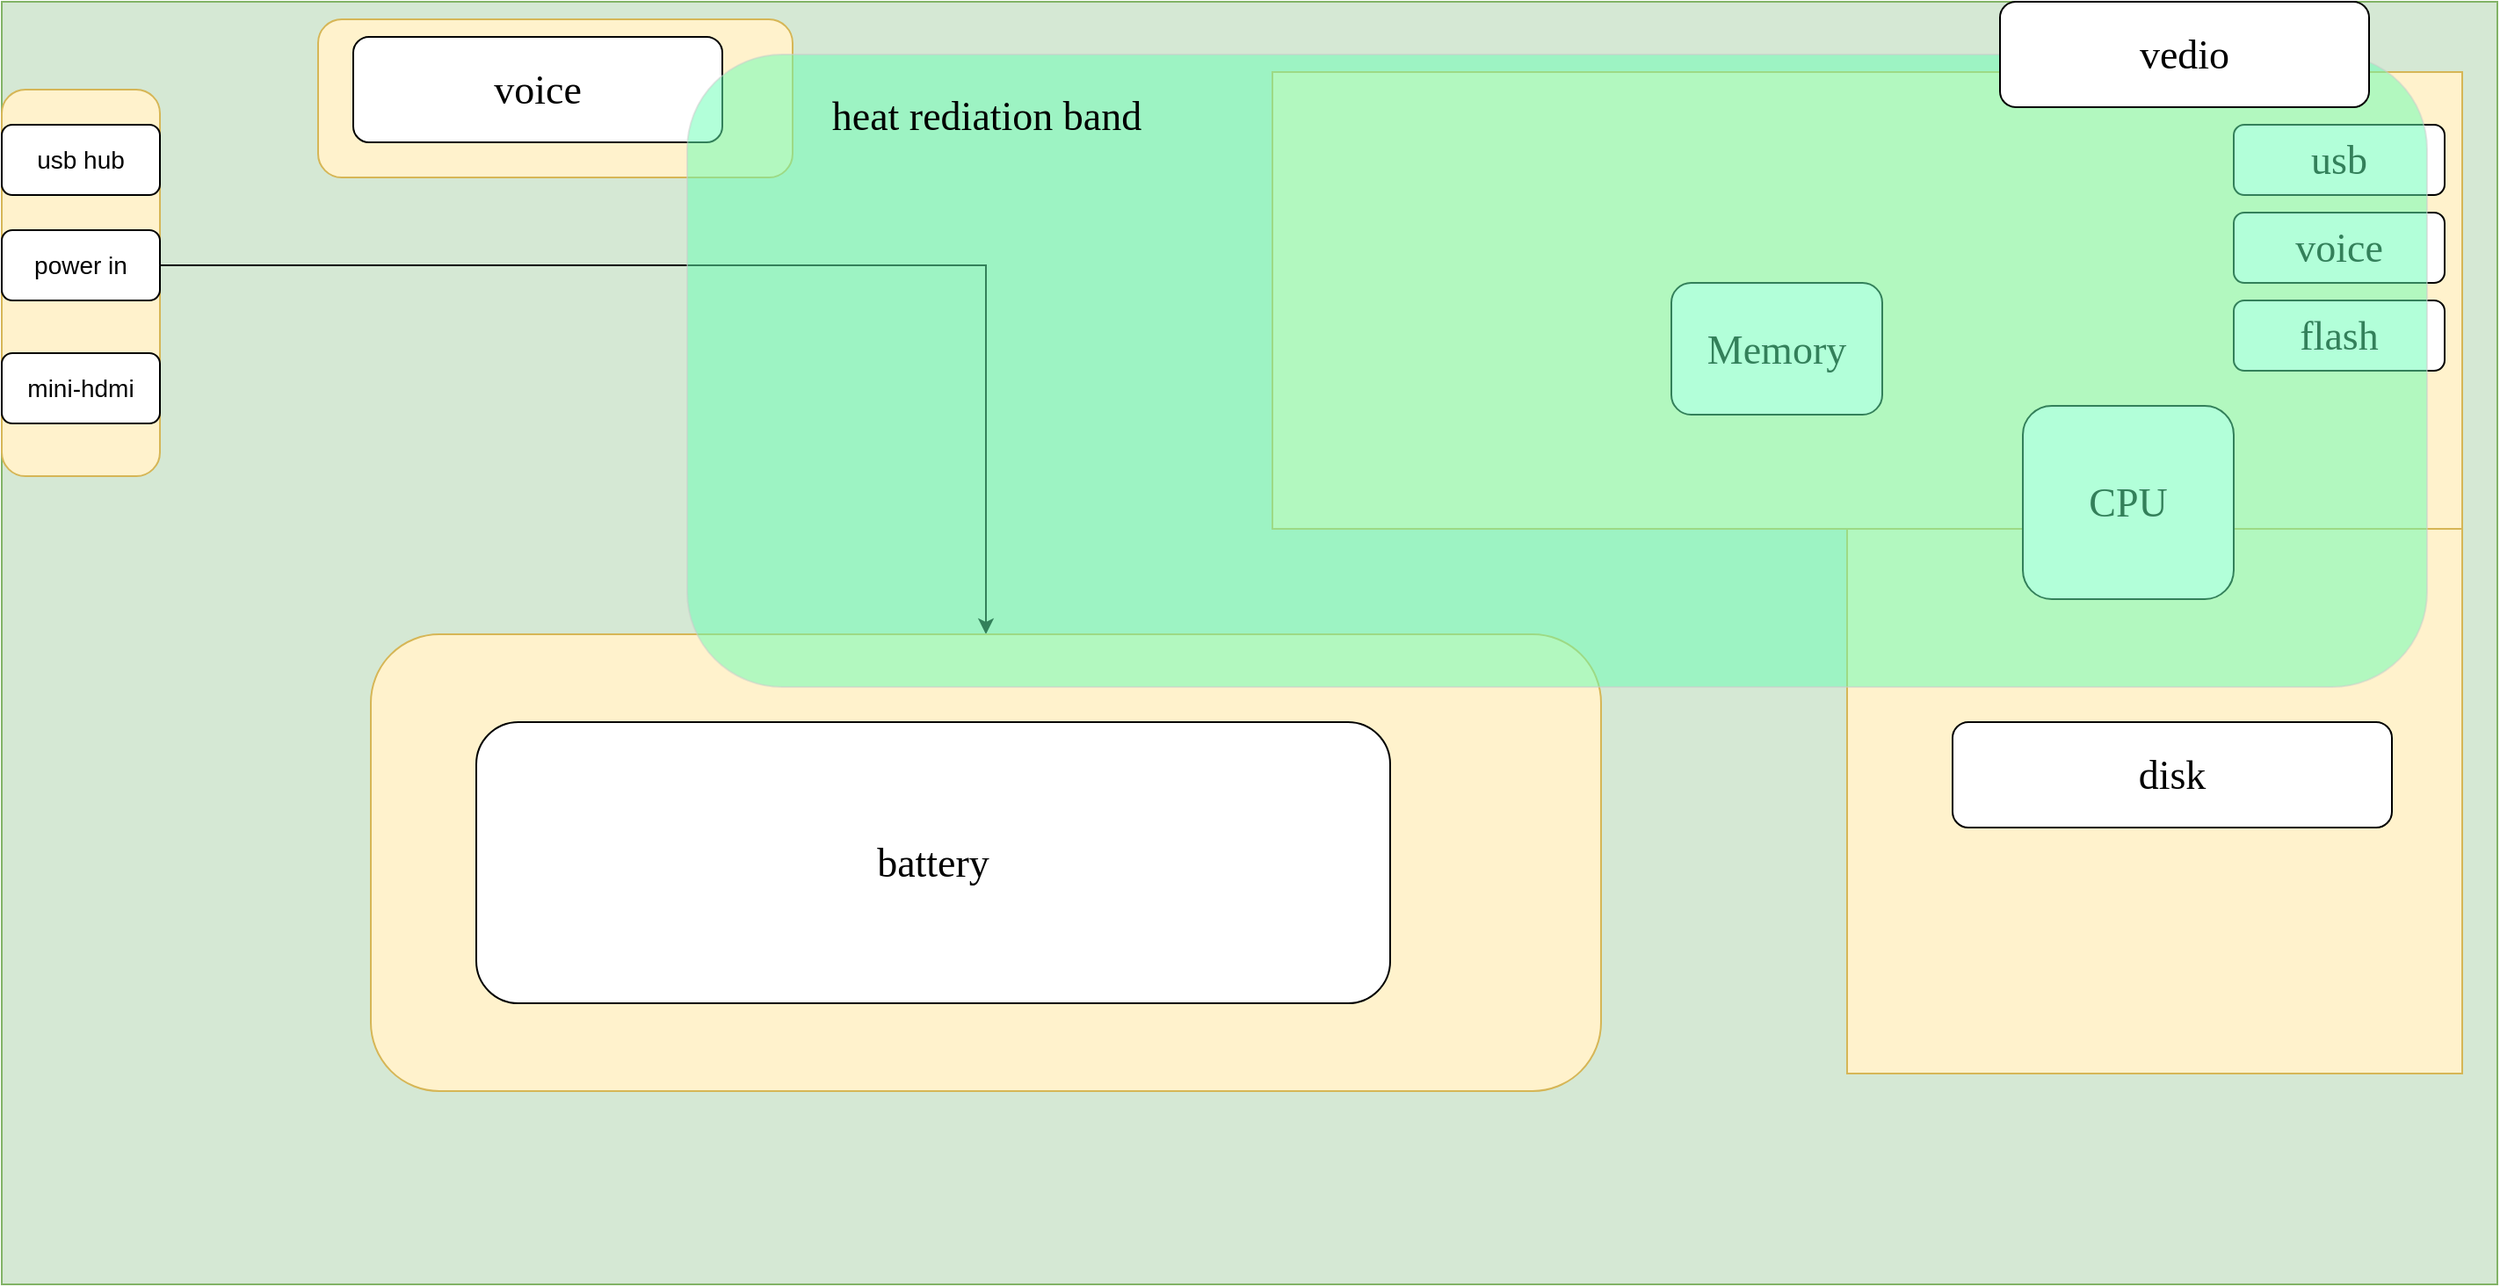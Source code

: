 <mxfile version="20.0.1" type="github" pages="4">
  <diagram id="USedQUPOG1Q_Q1w7zDXR" name="computer1_cost">
    <mxGraphModel dx="2247" dy="802" grid="1" gridSize="10" guides="1" tooltips="1" connect="1" arrows="1" fold="1" page="1" pageScale="1" pageWidth="827" pageHeight="1169" math="0" shadow="0">
      <root>
        <mxCell id="0" />
        <mxCell id="1" parent="0" />
        <mxCell id="Qq6zlb6d90X0G2Wcuyws-1" value="" style="rounded=0;whiteSpace=wrap;html=1;fillColor=#d5e8d4;strokeColor=#82b366;" parent="1" vertex="1">
          <mxGeometry x="-310" y="50" width="1420" height="730" as="geometry" />
        </mxCell>
        <mxCell id="Qq6zlb6d90X0G2Wcuyws-2" value="" style="rounded=1;whiteSpace=wrap;html=1;fillColor=#fff2cc;strokeColor=#d6b656;" parent="1" vertex="1">
          <mxGeometry x="-310" y="100" width="90" height="220" as="geometry" />
        </mxCell>
        <mxCell id="Qq6zlb6d90X0G2Wcuyws-3" value="usb hub" style="rounded=1;whiteSpace=wrap;html=1;fontSize=14;" parent="1" vertex="1">
          <mxGeometry x="-310" y="120" width="90" height="40" as="geometry" />
        </mxCell>
        <mxCell id="Qq6zlb6d90X0G2Wcuyws-10" style="edgeStyle=orthogonalEdgeStyle;rounded=0;orthogonalLoop=1;jettySize=auto;html=1;entryX=0.5;entryY=0;entryDx=0;entryDy=0;fontFamily=Comic Sans MS;fontSize=23;" parent="1" source="Qq6zlb6d90X0G2Wcuyws-4" target="Qq6zlb6d90X0G2Wcuyws-6" edge="1">
          <mxGeometry relative="1" as="geometry" />
        </mxCell>
        <mxCell id="Qq6zlb6d90X0G2Wcuyws-4" value="power in" style="rounded=1;whiteSpace=wrap;html=1;fontSize=14;" parent="1" vertex="1">
          <mxGeometry x="-310" y="180" width="90" height="40" as="geometry" />
        </mxCell>
        <mxCell id="Qq6zlb6d90X0G2Wcuyws-5" value="mini-hdmi" style="rounded=1;whiteSpace=wrap;html=1;fontSize=14;" parent="1" vertex="1">
          <mxGeometry x="-310" y="250" width="90" height="40" as="geometry" />
        </mxCell>
        <mxCell id="Qq6zlb6d90X0G2Wcuyws-6" value="" style="rounded=1;whiteSpace=wrap;html=1;fillColor=#fff2cc;strokeColor=#d6b656;" parent="1" vertex="1">
          <mxGeometry x="-100" y="410" width="700" height="260" as="geometry" />
        </mxCell>
        <mxCell id="Qq6zlb6d90X0G2Wcuyws-7" value="battery" style="rounded=1;whiteSpace=wrap;html=1;fontSize=23;fontFamily=Comic Sans MS;" parent="1" vertex="1">
          <mxGeometry x="-40" y="460" width="520" height="160" as="geometry" />
        </mxCell>
        <mxCell id="Qq6zlb6d90X0G2Wcuyws-13" value="" style="rounded=0;whiteSpace=wrap;html=1;fontFamily=Comic Sans MS;fontSize=23;fillColor=#fff2cc;strokeColor=#d6b656;" parent="1" vertex="1">
          <mxGeometry x="413" y="90" width="677" height="260" as="geometry" />
        </mxCell>
        <mxCell id="Qq6zlb6d90X0G2Wcuyws-14" value="" style="rounded=0;whiteSpace=wrap;html=1;fontFamily=Comic Sans MS;fontSize=23;fillColor=#fff2cc;strokeColor=#d6b656;" parent="1" vertex="1">
          <mxGeometry x="740" y="350" width="350" height="310" as="geometry" />
        </mxCell>
        <mxCell id="Qq6zlb6d90X0G2Wcuyws-15" value="CPU" style="rounded=1;whiteSpace=wrap;html=1;fontFamily=Comic Sans MS;fontSize=23;" parent="1" vertex="1">
          <mxGeometry x="840" y="280" width="120" height="110" as="geometry" />
        </mxCell>
        <mxCell id="Qq6zlb6d90X0G2Wcuyws-16" value="usb" style="rounded=1;whiteSpace=wrap;html=1;fontFamily=Comic Sans MS;fontSize=23;" parent="1" vertex="1">
          <mxGeometry x="960" y="120" width="120" height="40" as="geometry" />
        </mxCell>
        <mxCell id="Qq6zlb6d90X0G2Wcuyws-17" value="voice" style="rounded=1;whiteSpace=wrap;html=1;fontFamily=Comic Sans MS;fontSize=23;" parent="1" vertex="1">
          <mxGeometry x="960" y="170" width="120" height="40" as="geometry" />
        </mxCell>
        <mxCell id="Qq6zlb6d90X0G2Wcuyws-18" value="flash" style="rounded=1;whiteSpace=wrap;html=1;fontFamily=Comic Sans MS;fontSize=23;" parent="1" vertex="1">
          <mxGeometry x="960" y="220" width="120" height="40" as="geometry" />
        </mxCell>
        <mxCell id="Qq6zlb6d90X0G2Wcuyws-19" value="disk" style="rounded=1;whiteSpace=wrap;html=1;fontFamily=Comic Sans MS;fontSize=23;" parent="1" vertex="1">
          <mxGeometry x="800" y="460" width="250" height="60" as="geometry" />
        </mxCell>
        <mxCell id="Qq6zlb6d90X0G2Wcuyws-20" value="Memory" style="rounded=1;whiteSpace=wrap;html=1;fontFamily=Comic Sans MS;fontSize=23;" parent="1" vertex="1">
          <mxGeometry x="640" y="210" width="120" height="75" as="geometry" />
        </mxCell>
        <mxCell id="Qq6zlb6d90X0G2Wcuyws-23" value="" style="rounded=1;whiteSpace=wrap;html=1;fillColor=#fff2cc;strokeColor=#d6b656;" parent="1" vertex="1">
          <mxGeometry x="-130" y="60" width="270" height="90" as="geometry" />
        </mxCell>
        <mxCell id="Qq6zlb6d90X0G2Wcuyws-24" value="voice" style="rounded=1;whiteSpace=wrap;html=1;fontSize=23;fontFamily=Comic Sans MS;" parent="1" vertex="1">
          <mxGeometry x="-110" y="70" width="210" height="60" as="geometry" />
        </mxCell>
        <mxCell id="Qq6zlb6d90X0G2Wcuyws-21" value="" style="rounded=1;whiteSpace=wrap;html=1;fontFamily=Comic Sans MS;fontSize=23;fillColor=#66FFB3;strokeColor=#CCCCCC;gradientColor=none;gradientDirection=west;opacity=50;" parent="1" vertex="1">
          <mxGeometry x="80" y="80" width="990" height="360" as="geometry" />
        </mxCell>
        <mxCell id="Qq6zlb6d90X0G2Wcuyws-22" value="heat rediation band" style="text;html=1;align=center;verticalAlign=middle;resizable=0;points=[];autosize=1;strokeColor=none;fillColor=none;fontSize=23;fontFamily=Comic Sans MS;" parent="1" vertex="1">
          <mxGeometry x="135" y="100" width="230" height="30" as="geometry" />
        </mxCell>
        <mxCell id="Qq6zlb6d90X0G2Wcuyws-25" value="vedio" style="rounded=1;whiteSpace=wrap;html=1;fontSize=23;fontFamily=Comic Sans MS;" parent="1" vertex="1">
          <mxGeometry x="827" y="50" width="210" height="60" as="geometry" />
        </mxCell>
      </root>
    </mxGraphModel>
  </diagram>
  <diagram id="QBmqgffvfCsbS3j4SQ_6" name="python mr test">
    <mxGraphModel dx="1420" dy="802" grid="1" gridSize="10" guides="1" tooltips="1" connect="1" arrows="1" fold="1" page="1" pageScale="1" pageWidth="827" pageHeight="1169" math="0" shadow="0">
      <root>
        <mxCell id="0" />
        <mxCell id="1" parent="0" />
        <mxCell id="t2B-JRpsiO3wibogoGJe-1" value="mr_test.exe" style="rounded=1;whiteSpace=wrap;html=1;fontFamily=Comic Sans MS;fontSize=16;fillColor=#d5e8d4;strokeColor=#82b366;" vertex="1" parent="1">
          <mxGeometry x="254" y="90" width="160" height="40" as="geometry" />
        </mxCell>
        <mxCell id="t2B-JRpsiO3wibogoGJe-13" value="" style="edgeStyle=orthogonalEdgeStyle;rounded=0;orthogonalLoop=1;jettySize=auto;html=1;fontFamily=Comic Sans MS;fontSize=16;" edge="1" parent="1" source="t2B-JRpsiO3wibogoGJe-2" target="t2B-JRpsiO3wibogoGJe-9">
          <mxGeometry relative="1" as="geometry" />
        </mxCell>
        <mxCell id="t2B-JRpsiO3wibogoGJe-14" style="edgeStyle=orthogonalEdgeStyle;rounded=0;orthogonalLoop=1;jettySize=auto;html=1;exitX=1;exitY=0.5;exitDx=0;exitDy=0;entryX=0;entryY=0.5;entryDx=0;entryDy=0;fontFamily=Comic Sans MS;fontSize=16;" edge="1" parent="1" source="t2B-JRpsiO3wibogoGJe-2" target="t2B-JRpsiO3wibogoGJe-9">
          <mxGeometry relative="1" as="geometry" />
        </mxCell>
        <mxCell id="t2B-JRpsiO3wibogoGJe-15" style="edgeStyle=orthogonalEdgeStyle;rounded=0;orthogonalLoop=1;jettySize=auto;html=1;exitX=1;exitY=0.5;exitDx=0;exitDy=0;entryX=0;entryY=0.5;entryDx=0;entryDy=0;fontFamily=Comic Sans MS;fontSize=16;" edge="1" parent="1" source="t2B-JRpsiO3wibogoGJe-2" target="t2B-JRpsiO3wibogoGJe-11">
          <mxGeometry relative="1" as="geometry" />
        </mxCell>
        <mxCell id="t2B-JRpsiO3wibogoGJe-2" value="source" style="rounded=1;whiteSpace=wrap;html=1;fontFamily=Comic Sans MS;fontSize=16;fillColor=#dae8fc;strokeColor=#6c8ebf;" vertex="1" parent="1">
          <mxGeometry x="254" y="200" width="160" height="40" as="geometry" />
        </mxCell>
        <mxCell id="t2B-JRpsiO3wibogoGJe-3" value="可执行程序" style="text;html=1;align=center;verticalAlign=middle;resizable=0;points=[];autosize=1;strokeColor=none;fillColor=none;fontSize=16;fontFamily=Comic Sans MS;" vertex="1" parent="1">
          <mxGeometry x="420" y="100" width="100" height="20" as="geometry" />
        </mxCell>
        <mxCell id="t2B-JRpsiO3wibogoGJe-4" value="" style="shape=curlyBracket;whiteSpace=wrap;html=1;rounded=1;fontFamily=Comic Sans MS;fontSize=16;" vertex="1" parent="1">
          <mxGeometry x="220" y="90" width="20" height="470" as="geometry" />
        </mxCell>
        <mxCell id="t2B-JRpsiO3wibogoGJe-5" value="conf.xml" style="rounded=1;whiteSpace=wrap;html=1;fontFamily=Comic Sans MS;fontSize=16;fillColor=#d5e8d4;strokeColor=#82b366;" vertex="1" parent="1">
          <mxGeometry x="460" y="200" width="150" height="30" as="geometry" />
        </mxCell>
        <mxCell id="t2B-JRpsiO3wibogoGJe-6" value="配置文件" style="text;html=1;align=center;verticalAlign=middle;resizable=0;points=[];autosize=1;strokeColor=none;fillColor=none;fontSize=16;fontFamily=Comic Sans MS;" vertex="1" parent="1">
          <mxGeometry x="630" y="205" width="80" height="20" as="geometry" />
        </mxCell>
        <mxCell id="t2B-JRpsiO3wibogoGJe-9" value="LTE数字蜂窝移动通信网无线操作维护中心（OMC-R）测量报告测试要求表格-V2.1.0" style="rounded=1;whiteSpace=wrap;html=1;fontFamily=Comic Sans MS;fontSize=16;fillColor=#d5e8d4;strokeColor=#82b366;" vertex="1" parent="1">
          <mxGeometry x="460" y="250" width="160" height="120" as="geometry" />
        </mxCell>
        <mxCell id="t2B-JRpsiO3wibogoGJe-10" value="测量报告" style="text;html=1;align=center;verticalAlign=middle;resizable=0;points=[];autosize=1;strokeColor=none;fillColor=none;fontSize=16;fontFamily=Comic Sans MS;" vertex="1" parent="1">
          <mxGeometry x="660" y="300" width="80" height="20" as="geometry" />
        </mxCell>
        <mxCell id="t2B-JRpsiO3wibogoGJe-11" value="mr()_schema.xsd" style="rounded=1;whiteSpace=wrap;html=1;fontFamily=Comic Sans MS;fontSize=16;fillColor=#d5e8d4;strokeColor=#82b366;" vertex="1" parent="1">
          <mxGeometry x="460" y="390" width="150" height="30" as="geometry" />
        </mxCell>
        <mxCell id="t2B-JRpsiO3wibogoGJe-12" value="mro等xml格式文件" style="text;html=1;align=center;verticalAlign=middle;resizable=0;points=[];autosize=1;strokeColor=none;fillColor=none;fontSize=16;fontFamily=Comic Sans MS;" vertex="1" parent="1">
          <mxGeometry x="630" y="395" width="150" height="20" as="geometry" />
        </mxCell>
        <mxCell id="t2B-JRpsiO3wibogoGJe-18" value="mr" style="rounded=1;whiteSpace=wrap;html=1;fontFamily=Comic Sans MS;fontSize=16;fillColor=#dae8fc;strokeColor=#6c8ebf;" vertex="1" parent="1">
          <mxGeometry x="260" y="520" width="160" height="40" as="geometry" />
        </mxCell>
        <mxCell id="t2B-JRpsiO3wibogoGJe-19" value="存放mro,mre,mrs的文件" style="text;html=1;align=center;verticalAlign=middle;resizable=0;points=[];autosize=1;strokeColor=none;fillColor=none;fontSize=16;fontFamily=Comic Sans MS;" vertex="1" parent="1">
          <mxGeometry x="430" y="530" width="190" height="20" as="geometry" />
        </mxCell>
      </root>
    </mxGraphModel>
  </diagram>
  <diagram id="0j2dZ6Uy48PMD8HBOdCT" name="kmp算法">
    <mxGraphModel dx="1420" dy="802" grid="1" gridSize="10" guides="1" tooltips="1" connect="1" arrows="1" fold="1" page="1" pageScale="1" pageWidth="827" pageHeight="1169" math="0" shadow="0">
      <root>
        <mxCell id="0" />
        <mxCell id="1" parent="0" />
        <mxCell id="dl_IVo-6RIwgBJtzCQOT-1" value="a" style="rounded=0;whiteSpace=wrap;html=1;fillColor=#d5e8d4;strokeColor=#82b366;" parent="1" vertex="1">
          <mxGeometry x="70" y="90" width="30" height="30" as="geometry" />
        </mxCell>
        <mxCell id="dl_IVo-6RIwgBJtzCQOT-4" value="b" style="rounded=0;whiteSpace=wrap;html=1;fillColor=#d5e8d4;strokeColor=#82b366;" parent="1" vertex="1">
          <mxGeometry x="100" y="90" width="30" height="30" as="geometry" />
        </mxCell>
        <mxCell id="dl_IVo-6RIwgBJtzCQOT-5" value="a" style="rounded=0;whiteSpace=wrap;html=1;fillColor=#d5e8d4;strokeColor=#82b366;" parent="1" vertex="1">
          <mxGeometry x="130" y="90" width="30" height="30" as="geometry" />
        </mxCell>
        <mxCell id="dl_IVo-6RIwgBJtzCQOT-6" value="b" style="rounded=0;whiteSpace=wrap;html=1;fillColor=#d5e8d4;strokeColor=#82b366;" parent="1" vertex="1">
          <mxGeometry x="160" y="90" width="30" height="30" as="geometry" />
        </mxCell>
        <mxCell id="dl_IVo-6RIwgBJtzCQOT-7" value="c" style="rounded=0;whiteSpace=wrap;html=1;fillColor=#d5e8d4;strokeColor=#82b366;" parent="1" vertex="1">
          <mxGeometry x="190" y="90" width="30" height="30" as="geometry" />
        </mxCell>
        <mxCell id="dl_IVo-6RIwgBJtzCQOT-8" value="a" style="rounded=0;whiteSpace=wrap;html=1;fillColor=#d5e8d4;strokeColor=#82b366;" parent="1" vertex="1">
          <mxGeometry x="220" y="90" width="30" height="30" as="geometry" />
        </mxCell>
        <mxCell id="dl_IVo-6RIwgBJtzCQOT-9" value="b" style="rounded=0;whiteSpace=wrap;html=1;fillColor=#d5e8d4;strokeColor=#82b366;" parent="1" vertex="1">
          <mxGeometry x="250" y="90" width="30" height="30" as="geometry" />
        </mxCell>
        <mxCell id="dl_IVo-6RIwgBJtzCQOT-10" value="c" style="rounded=0;whiteSpace=wrap;html=1;fillColor=#d5e8d4;strokeColor=#82b366;" parent="1" vertex="1">
          <mxGeometry x="280" y="90" width="30" height="30" as="geometry" />
        </mxCell>
        <mxCell id="dl_IVo-6RIwgBJtzCQOT-11" value="a" style="rounded=0;whiteSpace=wrap;html=1;fillColor=#d5e8d4;strokeColor=#82b366;" parent="1" vertex="1">
          <mxGeometry x="310" y="90" width="30" height="30" as="geometry" />
        </mxCell>
        <mxCell id="dl_IVo-6RIwgBJtzCQOT-12" value="c" style="rounded=0;whiteSpace=wrap;html=1;fillColor=#d5e8d4;strokeColor=#82b366;" parent="1" vertex="1">
          <mxGeometry x="340" y="90" width="30" height="30" as="geometry" />
        </mxCell>
        <mxCell id="dl_IVo-6RIwgBJtzCQOT-13" value="b" style="rounded=0;whiteSpace=wrap;html=1;fillColor=#d5e8d4;strokeColor=#82b366;" parent="1" vertex="1">
          <mxGeometry x="370" y="90" width="30" height="30" as="geometry" />
        </mxCell>
        <mxCell id="dl_IVo-6RIwgBJtzCQOT-14" value="a" style="rounded=0;whiteSpace=wrap;html=1;fillColor=#d5e8d4;strokeColor=#82b366;" parent="1" vertex="1">
          <mxGeometry x="400" y="90" width="30" height="30" as="geometry" />
        </mxCell>
        <mxCell id="dl_IVo-6RIwgBJtzCQOT-15" value="b" style="rounded=0;whiteSpace=wrap;html=1;fillColor=#d5e8d4;strokeColor=#82b366;" parent="1" vertex="1">
          <mxGeometry x="430" y="90" width="30" height="30" as="geometry" />
        </mxCell>
        <mxCell id="dl_IVo-6RIwgBJtzCQOT-16" value="" style="rounded=0;whiteSpace=wrap;html=1;fillColor=#d5e8d4;strokeColor=#82b366;" parent="1" vertex="1">
          <mxGeometry x="460" y="90" width="30" height="30" as="geometry" />
        </mxCell>
        <mxCell id="dl_IVo-6RIwgBJtzCQOT-35" value="a" style="rounded=0;whiteSpace=wrap;html=1;fillColor=#dae8fc;strokeColor=#6c8ebf;" parent="1" vertex="1">
          <mxGeometry x="85" y="330" width="30" height="30" as="geometry" />
        </mxCell>
        <mxCell id="dl_IVo-6RIwgBJtzCQOT-36" value="b" style="rounded=0;whiteSpace=wrap;html=1;fillColor=#dae8fc;strokeColor=#6c8ebf;" parent="1" vertex="1">
          <mxGeometry x="115" y="330" width="30" height="30" as="geometry" />
        </mxCell>
        <mxCell id="dl_IVo-6RIwgBJtzCQOT-37" value="c" style="rounded=0;whiteSpace=wrap;html=1;fillColor=#f8cecc;strokeColor=#b85450;" parent="1" vertex="1">
          <mxGeometry x="145" y="330" width="30" height="30" as="geometry" />
        </mxCell>
        <mxCell id="dl_IVo-6RIwgBJtzCQOT-38" value="a" style="rounded=0;whiteSpace=wrap;html=1;fillColor=#dae8fc;strokeColor=#6c8ebf;" parent="1" vertex="1">
          <mxGeometry x="175" y="330" width="30" height="30" as="geometry" />
        </mxCell>
        <mxCell id="dl_IVo-6RIwgBJtzCQOT-39" value="c" style="rounded=0;whiteSpace=wrap;html=1;fillColor=#dae8fc;strokeColor=#6c8ebf;" parent="1" vertex="1">
          <mxGeometry x="205" y="330" width="30" height="30" as="geometry" />
        </mxCell>
        <mxCell id="dl_IVo-6RIwgBJtzCQOT-40" value="String1" style="text;html=1;align=center;verticalAlign=middle;resizable=0;points=[];autosize=1;strokeColor=none;fillColor=none;" parent="1" vertex="1">
          <mxGeometry x="5" y="100" width="50" height="20" as="geometry" />
        </mxCell>
        <mxCell id="dl_IVo-6RIwgBJtzCQOT-41" value="String2" style="text;html=1;align=center;verticalAlign=middle;resizable=0;points=[];autosize=1;strokeColor=none;fillColor=none;" parent="1" vertex="1">
          <mxGeometry x="5" y="150" width="50" height="20" as="geometry" />
        </mxCell>
        <mxCell id="dl_IVo-6RIwgBJtzCQOT-42" value="&lt;font style=&quot;font-size: 17px;&quot;&gt;暴力匹配算法：&lt;/font&gt;" style="text;html=1;align=center;verticalAlign=middle;resizable=0;points=[];autosize=1;strokeColor=none;fillColor=none;" parent="1" vertex="1">
          <mxGeometry x="5" y="230" width="130" height="20" as="geometry" />
        </mxCell>
        <mxCell id="dl_IVo-6RIwgBJtzCQOT-43" value="&lt;font color=&quot;#ff0000&quot;&gt;a&lt;/font&gt;" style="rounded=0;whiteSpace=wrap;html=1;fillColor=#d5e8d4;strokeColor=#82b366;" parent="1" vertex="1">
          <mxGeometry x="85" y="280" width="30" height="30" as="geometry" />
        </mxCell>
        <mxCell id="dl_IVo-6RIwgBJtzCQOT-44" value="b" style="rounded=0;whiteSpace=wrap;html=1;fillColor=#d5e8d4;strokeColor=#82b366;" parent="1" vertex="1">
          <mxGeometry x="115" y="280" width="30" height="30" as="geometry" />
        </mxCell>
        <mxCell id="dl_IVo-6RIwgBJtzCQOT-45" value="a" style="rounded=0;whiteSpace=wrap;html=1;fillColor=#f8cecc;strokeColor=#b85450;" parent="1" vertex="1">
          <mxGeometry x="145" y="280" width="30" height="30" as="geometry" />
        </mxCell>
        <mxCell id="dl_IVo-6RIwgBJtzCQOT-46" value="b" style="rounded=0;whiteSpace=wrap;html=1;fillColor=#d5e8d4;strokeColor=#82b366;" parent="1" vertex="1">
          <mxGeometry x="175" y="280" width="30" height="30" as="geometry" />
        </mxCell>
        <mxCell id="dl_IVo-6RIwgBJtzCQOT-47" value="c" style="rounded=0;whiteSpace=wrap;html=1;fillColor=#d5e8d4;strokeColor=#82b366;" parent="1" vertex="1">
          <mxGeometry x="205" y="280" width="30" height="30" as="geometry" />
        </mxCell>
        <mxCell id="dl_IVo-6RIwgBJtzCQOT-48" value="a" style="rounded=0;whiteSpace=wrap;html=1;fillColor=#d5e8d4;strokeColor=#82b366;" parent="1" vertex="1">
          <mxGeometry x="235" y="280" width="30" height="30" as="geometry" />
        </mxCell>
        <mxCell id="dl_IVo-6RIwgBJtzCQOT-49" value="b" style="rounded=0;whiteSpace=wrap;html=1;fillColor=#d5e8d4;strokeColor=#82b366;" parent="1" vertex="1">
          <mxGeometry x="265" y="280" width="30" height="30" as="geometry" />
        </mxCell>
        <mxCell id="dl_IVo-6RIwgBJtzCQOT-50" value="c" style="rounded=0;whiteSpace=wrap;html=1;fillColor=#d5e8d4;strokeColor=#82b366;" parent="1" vertex="1">
          <mxGeometry x="295" y="280" width="30" height="30" as="geometry" />
        </mxCell>
        <mxCell id="dl_IVo-6RIwgBJtzCQOT-51" value="a" style="rounded=0;whiteSpace=wrap;html=1;fillColor=#d5e8d4;strokeColor=#82b366;" parent="1" vertex="1">
          <mxGeometry x="325" y="280" width="30" height="30" as="geometry" />
        </mxCell>
        <mxCell id="dl_IVo-6RIwgBJtzCQOT-52" value="c" style="rounded=0;whiteSpace=wrap;html=1;fillColor=#d5e8d4;strokeColor=#82b366;" parent="1" vertex="1">
          <mxGeometry x="355" y="280" width="30" height="30" as="geometry" />
        </mxCell>
        <mxCell id="dl_IVo-6RIwgBJtzCQOT-53" value="b" style="rounded=0;whiteSpace=wrap;html=1;fillColor=#d5e8d4;strokeColor=#82b366;" parent="1" vertex="1">
          <mxGeometry x="385" y="280" width="30" height="30" as="geometry" />
        </mxCell>
        <mxCell id="dl_IVo-6RIwgBJtzCQOT-54" value="a" style="rounded=0;whiteSpace=wrap;html=1;fillColor=#d5e8d4;strokeColor=#82b366;" parent="1" vertex="1">
          <mxGeometry x="415" y="280" width="30" height="30" as="geometry" />
        </mxCell>
        <mxCell id="dl_IVo-6RIwgBJtzCQOT-55" value="b" style="rounded=0;whiteSpace=wrap;html=1;fillColor=#d5e8d4;strokeColor=#82b366;" parent="1" vertex="1">
          <mxGeometry x="445" y="280" width="30" height="30" as="geometry" />
        </mxCell>
        <mxCell id="dl_IVo-6RIwgBJtzCQOT-56" value="" style="rounded=0;whiteSpace=wrap;html=1;fillColor=#d5e8d4;strokeColor=#82b366;" parent="1" vertex="1">
          <mxGeometry x="475" y="280" width="30" height="30" as="geometry" />
        </mxCell>
        <mxCell id="dl_IVo-6RIwgBJtzCQOT-57" value="1" style="text;html=1;align=center;verticalAlign=middle;resizable=0;points=[];autosize=1;strokeColor=none;fillColor=none;" parent="1" vertex="1">
          <mxGeometry x="35" y="285" width="20" height="20" as="geometry" />
        </mxCell>
        <mxCell id="dl_IVo-6RIwgBJtzCQOT-58" value="" style="endArrow=classic;html=1;rounded=0;" parent="1" edge="1">
          <mxGeometry width="50" height="50" relative="1" as="geometry">
            <mxPoint x="129.58" y="401" as="sourcePoint" />
            <mxPoint x="129.58" y="441" as="targetPoint" />
          </mxGeometry>
        </mxCell>
        <mxCell id="dl_IVo-6RIwgBJtzCQOT-59" value="a" style="rounded=0;whiteSpace=wrap;html=1;fillColor=#f8cecc;strokeColor=#b85450;" parent="1" vertex="1">
          <mxGeometry x="115" y="500" width="30" height="30" as="geometry" />
        </mxCell>
        <mxCell id="dl_IVo-6RIwgBJtzCQOT-60" value="b" style="rounded=0;whiteSpace=wrap;html=1;fillColor=#dae8fc;strokeColor=#6c8ebf;" parent="1" vertex="1">
          <mxGeometry x="145" y="500" width="30" height="30" as="geometry" />
        </mxCell>
        <mxCell id="dl_IVo-6RIwgBJtzCQOT-61" value="c" style="rounded=0;whiteSpace=wrap;html=1;fillColor=#dae8fc;strokeColor=#6c8ebf;" parent="1" vertex="1">
          <mxGeometry x="175" y="500" width="30" height="30" as="geometry" />
        </mxCell>
        <mxCell id="dl_IVo-6RIwgBJtzCQOT-62" value="a" style="rounded=0;whiteSpace=wrap;html=1;fillColor=#dae8fc;strokeColor=#6c8ebf;" parent="1" vertex="1">
          <mxGeometry x="205" y="500" width="30" height="30" as="geometry" />
        </mxCell>
        <mxCell id="dl_IVo-6RIwgBJtzCQOT-63" value="c" style="rounded=0;whiteSpace=wrap;html=1;fillColor=#dae8fc;strokeColor=#6c8ebf;" parent="1" vertex="1">
          <mxGeometry x="235" y="500" width="30" height="30" as="geometry" />
        </mxCell>
        <mxCell id="dl_IVo-6RIwgBJtzCQOT-64" value="a" style="rounded=0;whiteSpace=wrap;html=1;fillColor=#d5e8d4;strokeColor=#82b366;" parent="1" vertex="1">
          <mxGeometry x="85" y="441" width="30" height="30" as="geometry" />
        </mxCell>
        <mxCell id="dl_IVo-6RIwgBJtzCQOT-65" value="&lt;font color=&quot;#ff0000&quot;&gt;b&lt;/font&gt;" style="rounded=0;whiteSpace=wrap;html=1;fillColor=#f8cecc;strokeColor=#b85450;" parent="1" vertex="1">
          <mxGeometry x="115" y="441" width="30" height="30" as="geometry" />
        </mxCell>
        <mxCell id="dl_IVo-6RIwgBJtzCQOT-66" value="a" style="rounded=0;whiteSpace=wrap;html=1;fillColor=#d5e8d4;strokeColor=#82b366;" parent="1" vertex="1">
          <mxGeometry x="145" y="441" width="30" height="30" as="geometry" />
        </mxCell>
        <mxCell id="dl_IVo-6RIwgBJtzCQOT-67" value="b" style="rounded=0;whiteSpace=wrap;html=1;fillColor=#d5e8d4;strokeColor=#82b366;" parent="1" vertex="1">
          <mxGeometry x="175" y="441" width="30" height="30" as="geometry" />
        </mxCell>
        <mxCell id="dl_IVo-6RIwgBJtzCQOT-68" value="c" style="rounded=0;whiteSpace=wrap;html=1;fillColor=#d5e8d4;strokeColor=#82b366;" parent="1" vertex="1">
          <mxGeometry x="205" y="441" width="30" height="30" as="geometry" />
        </mxCell>
        <mxCell id="dl_IVo-6RIwgBJtzCQOT-69" value="a" style="rounded=0;whiteSpace=wrap;html=1;fillColor=#d5e8d4;strokeColor=#82b366;" parent="1" vertex="1">
          <mxGeometry x="235" y="441" width="30" height="30" as="geometry" />
        </mxCell>
        <mxCell id="dl_IVo-6RIwgBJtzCQOT-70" value="b" style="rounded=0;whiteSpace=wrap;html=1;fillColor=#d5e8d4;strokeColor=#82b366;" parent="1" vertex="1">
          <mxGeometry x="265" y="441" width="30" height="30" as="geometry" />
        </mxCell>
        <mxCell id="dl_IVo-6RIwgBJtzCQOT-71" value="c" style="rounded=0;whiteSpace=wrap;html=1;fillColor=#d5e8d4;strokeColor=#82b366;" parent="1" vertex="1">
          <mxGeometry x="295" y="441" width="30" height="30" as="geometry" />
        </mxCell>
        <mxCell id="dl_IVo-6RIwgBJtzCQOT-72" value="a" style="rounded=0;whiteSpace=wrap;html=1;fillColor=#d5e8d4;strokeColor=#82b366;" parent="1" vertex="1">
          <mxGeometry x="325" y="441" width="30" height="30" as="geometry" />
        </mxCell>
        <mxCell id="dl_IVo-6RIwgBJtzCQOT-73" value="c" style="rounded=0;whiteSpace=wrap;html=1;fillColor=#d5e8d4;strokeColor=#82b366;" parent="1" vertex="1">
          <mxGeometry x="355" y="441" width="30" height="30" as="geometry" />
        </mxCell>
        <mxCell id="dl_IVo-6RIwgBJtzCQOT-74" value="b" style="rounded=0;whiteSpace=wrap;html=1;fillColor=#d5e8d4;strokeColor=#82b366;" parent="1" vertex="1">
          <mxGeometry x="385" y="441" width="30" height="30" as="geometry" />
        </mxCell>
        <mxCell id="dl_IVo-6RIwgBJtzCQOT-75" value="a" style="rounded=0;whiteSpace=wrap;html=1;fillColor=#d5e8d4;strokeColor=#82b366;" parent="1" vertex="1">
          <mxGeometry x="415" y="441" width="30" height="30" as="geometry" />
        </mxCell>
        <mxCell id="dl_IVo-6RIwgBJtzCQOT-76" value="b" style="rounded=0;whiteSpace=wrap;html=1;fillColor=#d5e8d4;strokeColor=#82b366;" parent="1" vertex="1">
          <mxGeometry x="445" y="441" width="30" height="30" as="geometry" />
        </mxCell>
        <mxCell id="dl_IVo-6RIwgBJtzCQOT-77" value="" style="rounded=0;whiteSpace=wrap;html=1;fillColor=#d5e8d4;strokeColor=#82b366;" parent="1" vertex="1">
          <mxGeometry x="475" y="441" width="30" height="30" as="geometry" />
        </mxCell>
        <mxCell id="dl_IVo-6RIwgBJtzCQOT-78" value="2" style="text;html=1;align=center;verticalAlign=middle;resizable=0;points=[];autosize=1;strokeColor=none;fillColor=none;" parent="1" vertex="1">
          <mxGeometry x="35" y="446" width="20" height="20" as="geometry" />
        </mxCell>
        <mxCell id="dl_IVo-6RIwgBJtzCQOT-80" value="" style="endArrow=classic;html=1;rounded=0;" parent="1" edge="1">
          <mxGeometry width="50" height="50" relative="1" as="geometry">
            <mxPoint x="274.58" y="560" as="sourcePoint" />
            <mxPoint x="274.58" y="600" as="targetPoint" />
          </mxGeometry>
        </mxCell>
        <mxCell id="dl_IVo-6RIwgBJtzCQOT-81" value="a" style="rounded=0;whiteSpace=wrap;html=1;fillColor=#dae8fc;strokeColor=#6c8ebf;" parent="1" vertex="1">
          <mxGeometry x="140" y="659" width="30" height="30" as="geometry" />
        </mxCell>
        <mxCell id="dl_IVo-6RIwgBJtzCQOT-82" value="b" style="rounded=0;whiteSpace=wrap;html=1;fillColor=#dae8fc;strokeColor=#6c8ebf;" parent="1" vertex="1">
          <mxGeometry x="170" y="659" width="30" height="30" as="geometry" />
        </mxCell>
        <mxCell id="dl_IVo-6RIwgBJtzCQOT-83" value="c" style="rounded=0;whiteSpace=wrap;html=1;fillColor=#dae8fc;strokeColor=#6c8ebf;" parent="1" vertex="1">
          <mxGeometry x="200" y="659" width="30" height="30" as="geometry" />
        </mxCell>
        <mxCell id="dl_IVo-6RIwgBJtzCQOT-84" value="a" style="rounded=0;whiteSpace=wrap;html=1;fillColor=#dae8fc;strokeColor=#6c8ebf;" parent="1" vertex="1">
          <mxGeometry x="230" y="659" width="30" height="30" as="geometry" />
        </mxCell>
        <mxCell id="dl_IVo-6RIwgBJtzCQOT-85" value="c" style="rounded=0;whiteSpace=wrap;html=1;fillColor=#f8cecc;strokeColor=#b85450;" parent="1" vertex="1">
          <mxGeometry x="260" y="659" width="30" height="30" as="geometry" />
        </mxCell>
        <mxCell id="dl_IVo-6RIwgBJtzCQOT-86" value="a" style="rounded=0;whiteSpace=wrap;html=1;fillColor=#d5e8d4;strokeColor=#82b366;" parent="1" vertex="1">
          <mxGeometry x="80" y="600" width="30" height="30" as="geometry" />
        </mxCell>
        <mxCell id="dl_IVo-6RIwgBJtzCQOT-87" value="b" style="rounded=0;whiteSpace=wrap;html=1;fillColor=#d5e8d4;strokeColor=#82b366;" parent="1" vertex="1">
          <mxGeometry x="110" y="600" width="30" height="30" as="geometry" />
        </mxCell>
        <mxCell id="dl_IVo-6RIwgBJtzCQOT-88" value="&lt;font color=&quot;#ff0000&quot;&gt;a&lt;/font&gt;" style="rounded=0;whiteSpace=wrap;html=1;fillColor=#d5e8d4;strokeColor=#82b366;" parent="1" vertex="1">
          <mxGeometry x="140" y="600" width="30" height="30" as="geometry" />
        </mxCell>
        <mxCell id="dl_IVo-6RIwgBJtzCQOT-89" value="b" style="rounded=0;whiteSpace=wrap;html=1;fillColor=#d5e8d4;strokeColor=#82b366;" parent="1" vertex="1">
          <mxGeometry x="170" y="600" width="30" height="30" as="geometry" />
        </mxCell>
        <mxCell id="dl_IVo-6RIwgBJtzCQOT-90" value="c" style="rounded=0;whiteSpace=wrap;html=1;fillColor=#d5e8d4;strokeColor=#82b366;" parent="1" vertex="1">
          <mxGeometry x="200" y="600" width="30" height="30" as="geometry" />
        </mxCell>
        <mxCell id="dl_IVo-6RIwgBJtzCQOT-91" value="a" style="rounded=0;whiteSpace=wrap;html=1;fillColor=#d5e8d4;strokeColor=#82b366;" parent="1" vertex="1">
          <mxGeometry x="230" y="600" width="30" height="30" as="geometry" />
        </mxCell>
        <mxCell id="dl_IVo-6RIwgBJtzCQOT-92" value="b" style="rounded=0;whiteSpace=wrap;html=1;fillColor=#f8cecc;strokeColor=#b85450;" parent="1" vertex="1">
          <mxGeometry x="260" y="600" width="30" height="30" as="geometry" />
        </mxCell>
        <mxCell id="dl_IVo-6RIwgBJtzCQOT-93" value="c" style="rounded=0;whiteSpace=wrap;html=1;fillColor=#d5e8d4;strokeColor=#82b366;" parent="1" vertex="1">
          <mxGeometry x="290" y="600" width="30" height="30" as="geometry" />
        </mxCell>
        <mxCell id="dl_IVo-6RIwgBJtzCQOT-94" value="a" style="rounded=0;whiteSpace=wrap;html=1;fillColor=#d5e8d4;strokeColor=#82b366;" parent="1" vertex="1">
          <mxGeometry x="320" y="600" width="30" height="30" as="geometry" />
        </mxCell>
        <mxCell id="dl_IVo-6RIwgBJtzCQOT-95" value="c" style="rounded=0;whiteSpace=wrap;html=1;fillColor=#d5e8d4;strokeColor=#82b366;" parent="1" vertex="1">
          <mxGeometry x="350" y="600" width="30" height="30" as="geometry" />
        </mxCell>
        <mxCell id="dl_IVo-6RIwgBJtzCQOT-96" value="b" style="rounded=0;whiteSpace=wrap;html=1;fillColor=#d5e8d4;strokeColor=#82b366;" parent="1" vertex="1">
          <mxGeometry x="380" y="600" width="30" height="30" as="geometry" />
        </mxCell>
        <mxCell id="dl_IVo-6RIwgBJtzCQOT-97" value="a" style="rounded=0;whiteSpace=wrap;html=1;fillColor=#d5e8d4;strokeColor=#82b366;" parent="1" vertex="1">
          <mxGeometry x="410" y="600" width="30" height="30" as="geometry" />
        </mxCell>
        <mxCell id="dl_IVo-6RIwgBJtzCQOT-98" value="b" style="rounded=0;whiteSpace=wrap;html=1;fillColor=#d5e8d4;strokeColor=#82b366;" parent="1" vertex="1">
          <mxGeometry x="440" y="600" width="30" height="30" as="geometry" />
        </mxCell>
        <mxCell id="dl_IVo-6RIwgBJtzCQOT-99" value="" style="rounded=0;whiteSpace=wrap;html=1;fillColor=#d5e8d4;strokeColor=#82b366;" parent="1" vertex="1">
          <mxGeometry x="470" y="600" width="30" height="30" as="geometry" />
        </mxCell>
        <mxCell id="dl_IVo-6RIwgBJtzCQOT-100" value="3" style="text;html=1;align=center;verticalAlign=middle;resizable=0;points=[];autosize=1;strokeColor=none;fillColor=none;" parent="1" vertex="1">
          <mxGeometry x="30" y="605" width="20" height="20" as="geometry" />
        </mxCell>
        <mxCell id="dl_IVo-6RIwgBJtzCQOT-101" value="" style="endArrow=classic;html=1;rounded=0;" parent="1" edge="1">
          <mxGeometry width="50" height="50" relative="1" as="geometry">
            <mxPoint x="183.58" y="710" as="sourcePoint" />
            <mxPoint x="183.58" y="750" as="targetPoint" />
          </mxGeometry>
        </mxCell>
        <mxCell id="dl_IVo-6RIwgBJtzCQOT-102" value="a" style="rounded=0;whiteSpace=wrap;html=1;fillColor=#f8cecc;strokeColor=#b85450;" parent="1" vertex="1">
          <mxGeometry x="170" y="809" width="30" height="30" as="geometry" />
        </mxCell>
        <mxCell id="dl_IVo-6RIwgBJtzCQOT-103" value="b" style="rounded=0;whiteSpace=wrap;html=1;fillColor=#dae8fc;strokeColor=#6c8ebf;" parent="1" vertex="1">
          <mxGeometry x="200" y="809" width="30" height="30" as="geometry" />
        </mxCell>
        <mxCell id="dl_IVo-6RIwgBJtzCQOT-104" value="c" style="rounded=0;whiteSpace=wrap;html=1;fillColor=#dae8fc;strokeColor=#6c8ebf;" parent="1" vertex="1">
          <mxGeometry x="230" y="809" width="30" height="30" as="geometry" />
        </mxCell>
        <mxCell id="dl_IVo-6RIwgBJtzCQOT-105" value="a" style="rounded=0;whiteSpace=wrap;html=1;fillColor=#dae8fc;strokeColor=#6c8ebf;" parent="1" vertex="1">
          <mxGeometry x="260" y="809" width="30" height="30" as="geometry" />
        </mxCell>
        <mxCell id="dl_IVo-6RIwgBJtzCQOT-106" value="c" style="rounded=0;whiteSpace=wrap;html=1;fillColor=#dae8fc;strokeColor=#6c8ebf;" parent="1" vertex="1">
          <mxGeometry x="290" y="809" width="30" height="30" as="geometry" />
        </mxCell>
        <mxCell id="dl_IVo-6RIwgBJtzCQOT-107" value="a" style="rounded=0;whiteSpace=wrap;html=1;fillColor=#d5e8d4;strokeColor=#82b366;" parent="1" vertex="1">
          <mxGeometry x="80" y="750" width="30" height="30" as="geometry" />
        </mxCell>
        <mxCell id="dl_IVo-6RIwgBJtzCQOT-108" value="b" style="rounded=0;whiteSpace=wrap;html=1;fillColor=#d5e8d4;strokeColor=#82b366;" parent="1" vertex="1">
          <mxGeometry x="110" y="750" width="30" height="30" as="geometry" />
        </mxCell>
        <mxCell id="dl_IVo-6RIwgBJtzCQOT-109" value="a" style="rounded=0;whiteSpace=wrap;html=1;fillColor=#d5e8d4;strokeColor=#82b366;" parent="1" vertex="1">
          <mxGeometry x="140" y="750" width="30" height="30" as="geometry" />
        </mxCell>
        <mxCell id="dl_IVo-6RIwgBJtzCQOT-110" value="&lt;font color=&quot;#ff0000&quot;&gt;b&lt;/font&gt;" style="rounded=0;whiteSpace=wrap;html=1;fillColor=#f8cecc;strokeColor=#b85450;" parent="1" vertex="1">
          <mxGeometry x="170" y="750" width="30" height="30" as="geometry" />
        </mxCell>
        <mxCell id="dl_IVo-6RIwgBJtzCQOT-111" value="c" style="rounded=0;whiteSpace=wrap;html=1;fillColor=#d5e8d4;strokeColor=#82b366;" parent="1" vertex="1">
          <mxGeometry x="200" y="750" width="30" height="30" as="geometry" />
        </mxCell>
        <mxCell id="dl_IVo-6RIwgBJtzCQOT-112" value="a" style="rounded=0;whiteSpace=wrap;html=1;fillColor=#d5e8d4;strokeColor=#82b366;" parent="1" vertex="1">
          <mxGeometry x="230" y="750" width="30" height="30" as="geometry" />
        </mxCell>
        <mxCell id="dl_IVo-6RIwgBJtzCQOT-113" value="b" style="rounded=0;whiteSpace=wrap;html=1;fillColor=#d5e8d4;strokeColor=#82b366;" parent="1" vertex="1">
          <mxGeometry x="260" y="750" width="30" height="30" as="geometry" />
        </mxCell>
        <mxCell id="dl_IVo-6RIwgBJtzCQOT-114" value="c" style="rounded=0;whiteSpace=wrap;html=1;fillColor=#d5e8d4;strokeColor=#82b366;" parent="1" vertex="1">
          <mxGeometry x="290" y="750" width="30" height="30" as="geometry" />
        </mxCell>
        <mxCell id="dl_IVo-6RIwgBJtzCQOT-115" value="a" style="rounded=0;whiteSpace=wrap;html=1;fillColor=#d5e8d4;strokeColor=#82b366;" parent="1" vertex="1">
          <mxGeometry x="320" y="750" width="30" height="30" as="geometry" />
        </mxCell>
        <mxCell id="dl_IVo-6RIwgBJtzCQOT-116" value="c" style="rounded=0;whiteSpace=wrap;html=1;fillColor=#d5e8d4;strokeColor=#82b366;" parent="1" vertex="1">
          <mxGeometry x="350" y="750" width="30" height="30" as="geometry" />
        </mxCell>
        <mxCell id="dl_IVo-6RIwgBJtzCQOT-117" value="b" style="rounded=0;whiteSpace=wrap;html=1;fillColor=#d5e8d4;strokeColor=#82b366;" parent="1" vertex="1">
          <mxGeometry x="380" y="750" width="30" height="30" as="geometry" />
        </mxCell>
        <mxCell id="dl_IVo-6RIwgBJtzCQOT-118" value="a" style="rounded=0;whiteSpace=wrap;html=1;fillColor=#d5e8d4;strokeColor=#82b366;" parent="1" vertex="1">
          <mxGeometry x="410" y="750" width="30" height="30" as="geometry" />
        </mxCell>
        <mxCell id="dl_IVo-6RIwgBJtzCQOT-119" value="b" style="rounded=0;whiteSpace=wrap;html=1;fillColor=#d5e8d4;strokeColor=#82b366;" parent="1" vertex="1">
          <mxGeometry x="440" y="750" width="30" height="30" as="geometry" />
        </mxCell>
        <mxCell id="dl_IVo-6RIwgBJtzCQOT-120" value="" style="rounded=0;whiteSpace=wrap;html=1;fillColor=#d5e8d4;strokeColor=#82b366;" parent="1" vertex="1">
          <mxGeometry x="470" y="750" width="30" height="30" as="geometry" />
        </mxCell>
        <mxCell id="dl_IVo-6RIwgBJtzCQOT-121" value="4" style="text;html=1;align=center;verticalAlign=middle;resizable=0;points=[];autosize=1;strokeColor=none;fillColor=none;" parent="1" vertex="1">
          <mxGeometry x="30" y="755" width="20" height="20" as="geometry" />
        </mxCell>
        <mxCell id="dl_IVo-6RIwgBJtzCQOT-122" value="" style="endArrow=classic;html=1;rounded=0;" parent="1" edge="1">
          <mxGeometry width="50" height="50" relative="1" as="geometry">
            <mxPoint x="354.58" y="900" as="sourcePoint" />
            <mxPoint x="354.58" y="940" as="targetPoint" />
          </mxGeometry>
        </mxCell>
        <mxCell id="dl_IVo-6RIwgBJtzCQOT-123" value="a" style="rounded=0;whiteSpace=wrap;html=1;fillColor=#dae8fc;strokeColor=#6c8ebf;" parent="1" vertex="1">
          <mxGeometry x="220" y="999" width="30" height="30" as="geometry" />
        </mxCell>
        <mxCell id="dl_IVo-6RIwgBJtzCQOT-124" value="b" style="rounded=0;whiteSpace=wrap;html=1;fillColor=#ffe6cc;strokeColor=#d79b00;" parent="1" vertex="1">
          <mxGeometry x="250" y="999" width="30" height="30" as="geometry" />
        </mxCell>
        <mxCell id="dl_IVo-6RIwgBJtzCQOT-125" value="c" style="rounded=0;whiteSpace=wrap;html=1;fillColor=#ffe6cc;strokeColor=#d79b00;" parent="1" vertex="1">
          <mxGeometry x="280" y="999" width="30" height="30" as="geometry" />
        </mxCell>
        <mxCell id="dl_IVo-6RIwgBJtzCQOT-126" value="a" style="rounded=0;whiteSpace=wrap;html=1;fillColor=#ffe6cc;strokeColor=#d79b00;" parent="1" vertex="1">
          <mxGeometry x="310" y="999" width="30" height="30" as="geometry" />
        </mxCell>
        <mxCell id="dl_IVo-6RIwgBJtzCQOT-127" value="c" style="rounded=0;whiteSpace=wrap;html=1;fillColor=#dae8fc;strokeColor=#6c8ebf;" parent="1" vertex="1">
          <mxGeometry x="340" y="999" width="30" height="30" as="geometry" />
        </mxCell>
        <mxCell id="dl_IVo-6RIwgBJtzCQOT-128" value="a" style="rounded=0;whiteSpace=wrap;html=1;fillColor=#d5e8d4;strokeColor=#82b366;" parent="1" vertex="1">
          <mxGeometry x="70" y="940" width="30" height="30" as="geometry" />
        </mxCell>
        <mxCell id="dl_IVo-6RIwgBJtzCQOT-129" value="b" style="rounded=0;whiteSpace=wrap;html=1;fillColor=#d5e8d4;strokeColor=#82b366;" parent="1" vertex="1">
          <mxGeometry x="100" y="940" width="30" height="30" as="geometry" />
        </mxCell>
        <mxCell id="dl_IVo-6RIwgBJtzCQOT-130" value="a" style="rounded=0;whiteSpace=wrap;html=1;fillColor=#d5e8d4;strokeColor=#82b366;" parent="1" vertex="1">
          <mxGeometry x="130" y="940" width="30" height="30" as="geometry" />
        </mxCell>
        <mxCell id="dl_IVo-6RIwgBJtzCQOT-131" value="b" style="rounded=0;whiteSpace=wrap;html=1;fillColor=#d5e8d4;strokeColor=#82b366;" parent="1" vertex="1">
          <mxGeometry x="160" y="940" width="30" height="30" as="geometry" />
        </mxCell>
        <mxCell id="dl_IVo-6RIwgBJtzCQOT-132" value="c" style="rounded=0;whiteSpace=wrap;html=1;fillColor=#d5e8d4;strokeColor=#82b366;" parent="1" vertex="1">
          <mxGeometry x="190" y="940" width="30" height="30" as="geometry" />
        </mxCell>
        <mxCell id="dl_IVo-6RIwgBJtzCQOT-133" value="&lt;font color=&quot;#ff0000&quot;&gt;a&lt;/font&gt;" style="rounded=0;whiteSpace=wrap;html=1;fillColor=#ffe6cc;strokeColor=#d79b00;" parent="1" vertex="1">
          <mxGeometry x="220" y="940" width="30" height="30" as="geometry" />
        </mxCell>
        <mxCell id="dl_IVo-6RIwgBJtzCQOT-134" value="b" style="rounded=0;whiteSpace=wrap;html=1;fillColor=#ffe6cc;strokeColor=#d79b00;" parent="1" vertex="1">
          <mxGeometry x="250" y="940" width="30" height="30" as="geometry" />
        </mxCell>
        <mxCell id="dl_IVo-6RIwgBJtzCQOT-135" value="c" style="rounded=0;whiteSpace=wrap;html=1;fillColor=#ffe6cc;strokeColor=#d79b00;" parent="1" vertex="1">
          <mxGeometry x="280" y="940" width="30" height="30" as="geometry" />
        </mxCell>
        <mxCell id="dl_IVo-6RIwgBJtzCQOT-136" value="a" style="rounded=0;whiteSpace=wrap;html=1;fillColor=#ffe6cc;strokeColor=#d79b00;" parent="1" vertex="1">
          <mxGeometry x="310" y="940" width="30" height="30" as="geometry" />
        </mxCell>
        <mxCell id="dl_IVo-6RIwgBJtzCQOT-137" value="c" style="rounded=0;whiteSpace=wrap;html=1;fillColor=#ffe6cc;strokeColor=#d79b00;" parent="1" vertex="1">
          <mxGeometry x="340" y="940" width="30" height="30" as="geometry" />
        </mxCell>
        <mxCell id="dl_IVo-6RIwgBJtzCQOT-138" value="b" style="rounded=0;whiteSpace=wrap;html=1;fillColor=#d5e8d4;strokeColor=#82b366;" parent="1" vertex="1">
          <mxGeometry x="370" y="940" width="30" height="30" as="geometry" />
        </mxCell>
        <mxCell id="dl_IVo-6RIwgBJtzCQOT-139" value="a" style="rounded=0;whiteSpace=wrap;html=1;fillColor=#d5e8d4;strokeColor=#82b366;" parent="1" vertex="1">
          <mxGeometry x="400" y="940" width="30" height="30" as="geometry" />
        </mxCell>
        <mxCell id="dl_IVo-6RIwgBJtzCQOT-140" value="b" style="rounded=0;whiteSpace=wrap;html=1;fillColor=#d5e8d4;strokeColor=#82b366;" parent="1" vertex="1">
          <mxGeometry x="430" y="940" width="30" height="30" as="geometry" />
        </mxCell>
        <mxCell id="dl_IVo-6RIwgBJtzCQOT-141" value="" style="rounded=0;whiteSpace=wrap;html=1;fillColor=#d5e8d4;strokeColor=#82b366;" parent="1" vertex="1">
          <mxGeometry x="460" y="940" width="30" height="30" as="geometry" />
        </mxCell>
        <mxCell id="dl_IVo-6RIwgBJtzCQOT-142" value="4" style="text;html=1;align=center;verticalAlign=middle;resizable=0;points=[];autosize=1;strokeColor=none;fillColor=none;" parent="1" vertex="1">
          <mxGeometry x="20" y="945" width="20" height="20" as="geometry" />
        </mxCell>
        <mxCell id="dl_IVo-6RIwgBJtzCQOT-143" value="。。。。。。。。" style="rounded=1;whiteSpace=wrap;html=1;fontSize=14;" parent="1" vertex="1">
          <mxGeometry x="82.5" y="860" width="365" height="31" as="geometry" />
        </mxCell>
        <mxCell id="dl_IVo-6RIwgBJtzCQOT-144" value="c" style="rounded=0;whiteSpace=wrap;html=1;fillColor=#ffe6cc;strokeColor=#d79b00;" parent="1" vertex="1">
          <mxGeometry x="340" y="999" width="30" height="30" as="geometry" />
        </mxCell>
        <mxCell id="dl_IVo-6RIwgBJtzCQOT-145" value="a" style="rounded=0;whiteSpace=wrap;html=1;fillColor=#ffe6cc;strokeColor=#d79b00;" parent="1" vertex="1">
          <mxGeometry x="220" y="999" width="30" height="30" as="geometry" />
        </mxCell>
        <mxCell id="dl_IVo-6RIwgBJtzCQOT-146" value="&lt;font color=&quot;#000000&quot;&gt;start pos = 0&lt;/font&gt;" style="text;html=1;align=center;verticalAlign=middle;resizable=0;points=[];autosize=1;strokeColor=none;fillColor=none;fontSize=14;fontColor=#FF0000;" parent="1" vertex="1">
          <mxGeometry x="530" y="285" width="90" height="20" as="geometry" />
        </mxCell>
        <mxCell id="dl_IVo-6RIwgBJtzCQOT-147" value="&lt;font color=&quot;#000000&quot;&gt;start pos = 1&lt;/font&gt;" style="text;html=1;align=center;verticalAlign=middle;resizable=0;points=[];autosize=1;strokeColor=none;fillColor=none;fontSize=14;fontColor=#FF0000;" parent="1" vertex="1">
          <mxGeometry x="530" y="446" width="90" height="20" as="geometry" />
        </mxCell>
        <mxCell id="dl_IVo-6RIwgBJtzCQOT-148" value="&lt;font color=&quot;#000000&quot;&gt;start pos = 2&lt;/font&gt;" style="text;html=1;align=center;verticalAlign=middle;resizable=0;points=[];autosize=1;strokeColor=none;fillColor=none;fontSize=14;fontColor=#FF0000;" parent="1" vertex="1">
          <mxGeometry x="540" y="600" width="90" height="20" as="geometry" />
        </mxCell>
        <mxCell id="dl_IVo-6RIwgBJtzCQOT-149" value="&lt;font color=&quot;#000000&quot;&gt;start pos = 3&lt;/font&gt;" style="text;html=1;align=center;verticalAlign=middle;resizable=0;points=[];autosize=1;strokeColor=none;fillColor=none;fontSize=14;fontColor=#FF0000;" parent="1" vertex="1">
          <mxGeometry x="540" y="761" width="90" height="20" as="geometry" />
        </mxCell>
        <mxCell id="dl_IVo-6RIwgBJtzCQOT-150" value="&lt;font color=&quot;#000000&quot;&gt;start pos = 5&lt;/font&gt;" style="text;html=1;align=center;verticalAlign=middle;resizable=0;points=[];autosize=1;strokeColor=none;fillColor=none;fontSize=14;fontColor=#FF0000;" parent="1" vertex="1">
          <mxGeometry x="540" y="945" width="90" height="20" as="geometry" />
        </mxCell>
        <mxCell id="dl_IVo-6RIwgBJtzCQOT-151" value="a" style="rounded=0;whiteSpace=wrap;html=1;fillColor=#dae8fc;strokeColor=#6c8ebf;" parent="1" vertex="1">
          <mxGeometry x="840" y="330" width="30" height="30" as="geometry" />
        </mxCell>
        <mxCell id="dl_IVo-6RIwgBJtzCQOT-152" value="b" style="rounded=0;whiteSpace=wrap;html=1;fillColor=#e1d5e7;strokeColor=#9673a6;" parent="1" vertex="1">
          <mxGeometry x="870" y="330" width="30" height="30" as="geometry" />
        </mxCell>
        <mxCell id="dl_IVo-6RIwgBJtzCQOT-153" value="c" style="rounded=0;whiteSpace=wrap;html=1;fillColor=#f8cecc;strokeColor=#b85450;" parent="1" vertex="1">
          <mxGeometry x="900" y="330" width="30" height="30" as="geometry" />
        </mxCell>
        <mxCell id="dl_IVo-6RIwgBJtzCQOT-154" value="a" style="rounded=0;whiteSpace=wrap;html=1;fillColor=#dae8fc;strokeColor=#6c8ebf;" parent="1" vertex="1">
          <mxGeometry x="930" y="330" width="30" height="30" as="geometry" />
        </mxCell>
        <mxCell id="dl_IVo-6RIwgBJtzCQOT-155" value="c" style="rounded=0;whiteSpace=wrap;html=1;fillColor=#dae8fc;strokeColor=#6c8ebf;" parent="1" vertex="1">
          <mxGeometry x="960" y="330" width="30" height="30" as="geometry" />
        </mxCell>
        <mxCell id="dl_IVo-6RIwgBJtzCQOT-156" value="&lt;font style=&quot;font-size: 17px;&quot;&gt;KMP匹配算法&lt;/font&gt;" style="text;html=1;align=center;verticalAlign=middle;resizable=0;points=[];autosize=1;strokeColor=none;fillColor=none;" parent="1" vertex="1">
          <mxGeometry x="765" y="230" width="120" height="20" as="geometry" />
        </mxCell>
        <mxCell id="dl_IVo-6RIwgBJtzCQOT-157" value="&lt;font color=&quot;#ff0000&quot;&gt;a&lt;/font&gt;" style="rounded=0;whiteSpace=wrap;html=1;fillColor=#d5e8d4;strokeColor=#82b366;" parent="1" vertex="1">
          <mxGeometry x="840" y="280" width="30" height="30" as="geometry" />
        </mxCell>
        <mxCell id="dl_IVo-6RIwgBJtzCQOT-158" value="b" style="rounded=0;whiteSpace=wrap;html=1;fillColor=#e1d5e7;strokeColor=#9673a6;" parent="1" vertex="1">
          <mxGeometry x="870" y="280" width="30" height="30" as="geometry" />
        </mxCell>
        <mxCell id="dl_IVo-6RIwgBJtzCQOT-159" value="a" style="rounded=0;whiteSpace=wrap;html=1;fillColor=#f8cecc;strokeColor=#b85450;" parent="1" vertex="1">
          <mxGeometry x="900" y="280" width="30" height="30" as="geometry" />
        </mxCell>
        <mxCell id="dl_IVo-6RIwgBJtzCQOT-160" value="b" style="rounded=0;whiteSpace=wrap;html=1;fillColor=#d5e8d4;strokeColor=#82b366;" parent="1" vertex="1">
          <mxGeometry x="930" y="280" width="30" height="30" as="geometry" />
        </mxCell>
        <mxCell id="dl_IVo-6RIwgBJtzCQOT-161" value="c" style="rounded=0;whiteSpace=wrap;html=1;fillColor=#d5e8d4;strokeColor=#82b366;" parent="1" vertex="1">
          <mxGeometry x="960" y="280" width="30" height="30" as="geometry" />
        </mxCell>
        <mxCell id="dl_IVo-6RIwgBJtzCQOT-162" value="a" style="rounded=0;whiteSpace=wrap;html=1;fillColor=#d5e8d4;strokeColor=#82b366;" parent="1" vertex="1">
          <mxGeometry x="990" y="280" width="30" height="30" as="geometry" />
        </mxCell>
        <mxCell id="dl_IVo-6RIwgBJtzCQOT-163" value="b" style="rounded=0;whiteSpace=wrap;html=1;fillColor=#d5e8d4;strokeColor=#82b366;" parent="1" vertex="1">
          <mxGeometry x="1020" y="280" width="30" height="30" as="geometry" />
        </mxCell>
        <mxCell id="dl_IVo-6RIwgBJtzCQOT-164" value="c" style="rounded=0;whiteSpace=wrap;html=1;fillColor=#d5e8d4;strokeColor=#82b366;" parent="1" vertex="1">
          <mxGeometry x="1050" y="280" width="30" height="30" as="geometry" />
        </mxCell>
        <mxCell id="dl_IVo-6RIwgBJtzCQOT-165" value="a" style="rounded=0;whiteSpace=wrap;html=1;fillColor=#d5e8d4;strokeColor=#82b366;" parent="1" vertex="1">
          <mxGeometry x="1080" y="280" width="30" height="30" as="geometry" />
        </mxCell>
        <mxCell id="dl_IVo-6RIwgBJtzCQOT-166" value="c" style="rounded=0;whiteSpace=wrap;html=1;fillColor=#d5e8d4;strokeColor=#82b366;" parent="1" vertex="1">
          <mxGeometry x="1110" y="280" width="30" height="30" as="geometry" />
        </mxCell>
        <mxCell id="dl_IVo-6RIwgBJtzCQOT-167" value="b" style="rounded=0;whiteSpace=wrap;html=1;fillColor=#d5e8d4;strokeColor=#82b366;" parent="1" vertex="1">
          <mxGeometry x="1140" y="280" width="30" height="30" as="geometry" />
        </mxCell>
        <mxCell id="dl_IVo-6RIwgBJtzCQOT-168" value="a" style="rounded=0;whiteSpace=wrap;html=1;fillColor=#d5e8d4;strokeColor=#82b366;" parent="1" vertex="1">
          <mxGeometry x="1170" y="280" width="30" height="30" as="geometry" />
        </mxCell>
        <mxCell id="dl_IVo-6RIwgBJtzCQOT-169" value="b" style="rounded=0;whiteSpace=wrap;html=1;fillColor=#d5e8d4;strokeColor=#82b366;" parent="1" vertex="1">
          <mxGeometry x="1200" y="280" width="30" height="30" as="geometry" />
        </mxCell>
        <mxCell id="dl_IVo-6RIwgBJtzCQOT-170" value="" style="rounded=0;whiteSpace=wrap;html=1;fillColor=#d5e8d4;strokeColor=#82b366;" parent="1" vertex="1">
          <mxGeometry x="1230" y="280" width="30" height="30" as="geometry" />
        </mxCell>
        <mxCell id="dl_IVo-6RIwgBJtzCQOT-171" value="1" style="text;html=1;align=center;verticalAlign=middle;resizable=0;points=[];autosize=1;strokeColor=none;fillColor=none;" parent="1" vertex="1">
          <mxGeometry x="790" y="285" width="20" height="20" as="geometry" />
        </mxCell>
        <mxCell id="dl_IVo-6RIwgBJtzCQOT-172" value="" style="endArrow=classic;html=1;rounded=0;" parent="1" edge="1">
          <mxGeometry width="50" height="50" relative="1" as="geometry">
            <mxPoint x="1034.17" y="421" as="sourcePoint" />
            <mxPoint x="1034.17" y="461" as="targetPoint" />
          </mxGeometry>
        </mxCell>
        <mxCell id="dl_IVo-6RIwgBJtzCQOT-173" value="a" style="rounded=0;whiteSpace=wrap;html=1;fillColor=#dae8fc;strokeColor=#6c8ebf;" parent="1" vertex="1">
          <mxGeometry x="900" y="521" width="30" height="30" as="geometry" />
        </mxCell>
        <mxCell id="dl_IVo-6RIwgBJtzCQOT-174" value="b" style="rounded=0;whiteSpace=wrap;html=1;fillColor=#dae8fc;strokeColor=#6c8ebf;" parent="1" vertex="1">
          <mxGeometry x="930" y="521" width="30" height="30" as="geometry" />
        </mxCell>
        <mxCell id="dl_IVo-6RIwgBJtzCQOT-175" value="c" style="rounded=0;whiteSpace=wrap;html=1;fillColor=#dae8fc;strokeColor=#6c8ebf;" parent="1" vertex="1">
          <mxGeometry x="960" y="521" width="30" height="30" as="geometry" />
        </mxCell>
        <mxCell id="dl_IVo-6RIwgBJtzCQOT-176" value="a" style="rounded=0;whiteSpace=wrap;html=1;fillColor=#e1d5e7;strokeColor=#9673a6;" parent="1" vertex="1">
          <mxGeometry x="990" y="521" width="30" height="30" as="geometry" />
        </mxCell>
        <mxCell id="dl_IVo-6RIwgBJtzCQOT-177" value="c" style="rounded=0;whiteSpace=wrap;html=1;fillColor=#f8cecc;strokeColor=#b85450;" parent="1" vertex="1">
          <mxGeometry x="1020" y="521" width="30" height="30" as="geometry" />
        </mxCell>
        <mxCell id="dl_IVo-6RIwgBJtzCQOT-178" value="a" style="rounded=0;whiteSpace=wrap;html=1;fillColor=#d5e8d4;strokeColor=#82b366;" parent="1" vertex="1">
          <mxGeometry x="840" y="462" width="30" height="30" as="geometry" />
        </mxCell>
        <mxCell id="dl_IVo-6RIwgBJtzCQOT-179" value="b" style="rounded=0;whiteSpace=wrap;html=1;fillColor=#d5e8d4;strokeColor=#82b366;" parent="1" vertex="1">
          <mxGeometry x="870" y="462" width="30" height="30" as="geometry" />
        </mxCell>
        <mxCell id="dl_IVo-6RIwgBJtzCQOT-180" value="&lt;font color=&quot;#ff0000&quot;&gt;a&lt;/font&gt;" style="rounded=0;whiteSpace=wrap;html=1;fillColor=#d5e8d4;strokeColor=#82b366;" parent="1" vertex="1">
          <mxGeometry x="900" y="462" width="30" height="30" as="geometry" />
        </mxCell>
        <mxCell id="dl_IVo-6RIwgBJtzCQOT-181" value="b" style="rounded=0;whiteSpace=wrap;html=1;fillColor=#d5e8d4;strokeColor=#82b366;" parent="1" vertex="1">
          <mxGeometry x="930" y="462" width="30" height="30" as="geometry" />
        </mxCell>
        <mxCell id="dl_IVo-6RIwgBJtzCQOT-182" value="c" style="rounded=0;whiteSpace=wrap;html=1;fillColor=#d5e8d4;strokeColor=#82b366;" parent="1" vertex="1">
          <mxGeometry x="960" y="462" width="30" height="30" as="geometry" />
        </mxCell>
        <mxCell id="dl_IVo-6RIwgBJtzCQOT-183" value="a" style="rounded=0;whiteSpace=wrap;html=1;fillColor=#e1d5e7;strokeColor=#9673a6;" parent="1" vertex="1">
          <mxGeometry x="990" y="462" width="30" height="30" as="geometry" />
        </mxCell>
        <mxCell id="dl_IVo-6RIwgBJtzCQOT-184" value="b" style="rounded=0;whiteSpace=wrap;html=1;fillColor=#f8cecc;strokeColor=#b85450;" parent="1" vertex="1">
          <mxGeometry x="1020" y="462" width="30" height="30" as="geometry" />
        </mxCell>
        <mxCell id="dl_IVo-6RIwgBJtzCQOT-185" value="c" style="rounded=0;whiteSpace=wrap;html=1;fillColor=#d5e8d4;strokeColor=#82b366;" parent="1" vertex="1">
          <mxGeometry x="1050" y="462" width="30" height="30" as="geometry" />
        </mxCell>
        <mxCell id="dl_IVo-6RIwgBJtzCQOT-186" value="a" style="rounded=0;whiteSpace=wrap;html=1;fillColor=#d5e8d4;strokeColor=#82b366;" parent="1" vertex="1">
          <mxGeometry x="1080" y="462" width="30" height="30" as="geometry" />
        </mxCell>
        <mxCell id="dl_IVo-6RIwgBJtzCQOT-187" value="c" style="rounded=0;whiteSpace=wrap;html=1;fillColor=#d5e8d4;strokeColor=#82b366;" parent="1" vertex="1">
          <mxGeometry x="1110" y="462" width="30" height="30" as="geometry" />
        </mxCell>
        <mxCell id="dl_IVo-6RIwgBJtzCQOT-188" value="b" style="rounded=0;whiteSpace=wrap;html=1;fillColor=#d5e8d4;strokeColor=#82b366;" parent="1" vertex="1">
          <mxGeometry x="1140" y="462" width="30" height="30" as="geometry" />
        </mxCell>
        <mxCell id="dl_IVo-6RIwgBJtzCQOT-189" value="a" style="rounded=0;whiteSpace=wrap;html=1;fillColor=#d5e8d4;strokeColor=#82b366;" parent="1" vertex="1">
          <mxGeometry x="1170" y="462" width="30" height="30" as="geometry" />
        </mxCell>
        <mxCell id="dl_IVo-6RIwgBJtzCQOT-190" value="b" style="rounded=0;whiteSpace=wrap;html=1;fillColor=#d5e8d4;strokeColor=#82b366;" parent="1" vertex="1">
          <mxGeometry x="1200" y="462" width="30" height="30" as="geometry" />
        </mxCell>
        <mxCell id="dl_IVo-6RIwgBJtzCQOT-191" value="" style="rounded=0;whiteSpace=wrap;html=1;fillColor=#d5e8d4;strokeColor=#82b366;" parent="1" vertex="1">
          <mxGeometry x="1230" y="462" width="30" height="30" as="geometry" />
        </mxCell>
        <mxCell id="dl_IVo-6RIwgBJtzCQOT-192" value="2" style="text;html=1;align=center;verticalAlign=middle;resizable=0;points=[];autosize=1;strokeColor=none;fillColor=none;" parent="1" vertex="1">
          <mxGeometry x="790" y="467" width="20" height="20" as="geometry" />
        </mxCell>
        <mxCell id="dl_IVo-6RIwgBJtzCQOT-193" value="" style="endArrow=classic;html=1;rounded=0;" parent="1" edge="1">
          <mxGeometry width="50" height="50" relative="1" as="geometry">
            <mxPoint x="1129.58" y="632" as="sourcePoint" />
            <mxPoint x="1129.58" y="672" as="targetPoint" />
          </mxGeometry>
        </mxCell>
        <mxCell id="dl_IVo-6RIwgBJtzCQOT-194" value="a" style="rounded=0;whiteSpace=wrap;html=1;fillColor=#ffe6cc;strokeColor=#d79b00;" parent="1" vertex="1">
          <mxGeometry x="995" y="731" width="30" height="30" as="geometry" />
        </mxCell>
        <mxCell id="dl_IVo-6RIwgBJtzCQOT-195" value="b" style="rounded=0;whiteSpace=wrap;html=1;fillColor=#ffe6cc;strokeColor=#d79b00;" parent="1" vertex="1">
          <mxGeometry x="1025" y="731" width="30" height="30" as="geometry" />
        </mxCell>
        <mxCell id="dl_IVo-6RIwgBJtzCQOT-196" value="c" style="rounded=0;whiteSpace=wrap;html=1;fillColor=#ffe6cc;strokeColor=#d79b00;" parent="1" vertex="1">
          <mxGeometry x="1055" y="731" width="30" height="30" as="geometry" />
        </mxCell>
        <mxCell id="dl_IVo-6RIwgBJtzCQOT-197" value="a" style="rounded=0;whiteSpace=wrap;html=1;fillColor=#ffe6cc;strokeColor=#d79b00;" parent="1" vertex="1">
          <mxGeometry x="1085" y="731" width="30" height="30" as="geometry" />
        </mxCell>
        <mxCell id="dl_IVo-6RIwgBJtzCQOT-198" value="c" style="rounded=0;whiteSpace=wrap;html=1;fillColor=#ffe6cc;strokeColor=#d79b00;" parent="1" vertex="1">
          <mxGeometry x="1115" y="731" width="30" height="30" as="geometry" />
        </mxCell>
        <mxCell id="dl_IVo-6RIwgBJtzCQOT-199" value="a" style="rounded=0;whiteSpace=wrap;html=1;fillColor=#d5e8d4;strokeColor=#82b366;" parent="1" vertex="1">
          <mxGeometry x="845" y="672" width="30" height="30" as="geometry" />
        </mxCell>
        <mxCell id="dl_IVo-6RIwgBJtzCQOT-200" value="b" style="rounded=0;whiteSpace=wrap;html=1;fillColor=#d5e8d4;strokeColor=#82b366;" parent="1" vertex="1">
          <mxGeometry x="875" y="672" width="30" height="30" as="geometry" />
        </mxCell>
        <mxCell id="dl_IVo-6RIwgBJtzCQOT-201" value="a" style="rounded=0;whiteSpace=wrap;html=1;fillColor=#d5e8d4;strokeColor=#82b366;" parent="1" vertex="1">
          <mxGeometry x="905" y="672" width="30" height="30" as="geometry" />
        </mxCell>
        <mxCell id="dl_IVo-6RIwgBJtzCQOT-202" value="b" style="rounded=0;whiteSpace=wrap;html=1;fillColor=#d5e8d4;strokeColor=#82b366;" parent="1" vertex="1">
          <mxGeometry x="935" y="672" width="30" height="30" as="geometry" />
        </mxCell>
        <mxCell id="dl_IVo-6RIwgBJtzCQOT-203" value="c" style="rounded=0;whiteSpace=wrap;html=1;fillColor=#d5e8d4;strokeColor=#82b366;" parent="1" vertex="1">
          <mxGeometry x="965" y="672" width="30" height="30" as="geometry" />
        </mxCell>
        <mxCell id="dl_IVo-6RIwgBJtzCQOT-204" value="&lt;font color=&quot;#ff0000&quot;&gt;a&lt;/font&gt;" style="rounded=0;whiteSpace=wrap;html=1;fillColor=#ffe6cc;strokeColor=#d79b00;" parent="1" vertex="1">
          <mxGeometry x="995" y="672" width="30" height="30" as="geometry" />
        </mxCell>
        <mxCell id="dl_IVo-6RIwgBJtzCQOT-205" value="b" style="rounded=0;whiteSpace=wrap;html=1;fillColor=#ffe6cc;strokeColor=#d79b00;" parent="1" vertex="1">
          <mxGeometry x="1025" y="672" width="30" height="30" as="geometry" />
        </mxCell>
        <mxCell id="dl_IVo-6RIwgBJtzCQOT-206" value="c" style="rounded=0;whiteSpace=wrap;html=1;fillColor=#ffe6cc;strokeColor=#d79b00;" parent="1" vertex="1">
          <mxGeometry x="1055" y="672" width="30" height="30" as="geometry" />
        </mxCell>
        <mxCell id="dl_IVo-6RIwgBJtzCQOT-207" value="a" style="rounded=0;whiteSpace=wrap;html=1;fillColor=#ffe6cc;strokeColor=#d79b00;" parent="1" vertex="1">
          <mxGeometry x="1085" y="672" width="30" height="30" as="geometry" />
        </mxCell>
        <mxCell id="dl_IVo-6RIwgBJtzCQOT-208" value="c" style="rounded=0;whiteSpace=wrap;html=1;fillColor=#ffe6cc;strokeColor=#d79b00;" parent="1" vertex="1">
          <mxGeometry x="1115" y="672" width="30" height="30" as="geometry" />
        </mxCell>
        <mxCell id="dl_IVo-6RIwgBJtzCQOT-209" value="b" style="rounded=0;whiteSpace=wrap;html=1;fillColor=#d5e8d4;strokeColor=#82b366;" parent="1" vertex="1">
          <mxGeometry x="1145" y="672" width="30" height="30" as="geometry" />
        </mxCell>
        <mxCell id="dl_IVo-6RIwgBJtzCQOT-210" value="a" style="rounded=0;whiteSpace=wrap;html=1;fillColor=#d5e8d4;strokeColor=#82b366;" parent="1" vertex="1">
          <mxGeometry x="1175" y="672" width="30" height="30" as="geometry" />
        </mxCell>
        <mxCell id="dl_IVo-6RIwgBJtzCQOT-211" value="b" style="rounded=0;whiteSpace=wrap;html=1;fillColor=#d5e8d4;strokeColor=#82b366;" parent="1" vertex="1">
          <mxGeometry x="1205" y="672" width="30" height="30" as="geometry" />
        </mxCell>
        <mxCell id="dl_IVo-6RIwgBJtzCQOT-212" value="" style="rounded=0;whiteSpace=wrap;html=1;fillColor=#d5e8d4;strokeColor=#82b366;" parent="1" vertex="1">
          <mxGeometry x="1235" y="672" width="30" height="30" as="geometry" />
        </mxCell>
        <mxCell id="dl_IVo-6RIwgBJtzCQOT-213" value="3" style="text;html=1;align=center;verticalAlign=middle;resizable=0;points=[];autosize=1;strokeColor=none;fillColor=none;" parent="1" vertex="1">
          <mxGeometry x="795" y="677" width="20" height="20" as="geometry" />
        </mxCell>
        <mxCell id="dl_IVo-6RIwgBJtzCQOT-259" value="&lt;font color=&quot;#000000&quot;&gt;移动位数 = 2 - 0 = 2&lt;/font&gt;" style="text;html=1;align=center;verticalAlign=middle;resizable=0;points=[];autosize=1;strokeColor=none;fillColor=none;fontSize=14;fontColor=#FF0000;" parent="1" vertex="1">
          <mxGeometry x="1260" y="285" width="140" height="20" as="geometry" />
        </mxCell>
        <mxCell id="dl_IVo-6RIwgBJtzCQOT-260" value="&lt;font color=&quot;#000000&quot;&gt;移动位数 = 4 - 1 = 3&lt;/font&gt;" style="text;html=1;align=center;verticalAlign=middle;resizable=0;points=[];autosize=1;strokeColor=none;fillColor=none;fontSize=14;fontColor=#FF0000;" parent="1" vertex="1">
          <mxGeometry x="1260" y="467" width="140" height="20" as="geometry" />
        </mxCell>
        <mxCell id="dl_IVo-6RIwgBJtzCQOT-261" value="&lt;font color=&quot;#000000&quot;&gt;start pos = 2&lt;/font&gt;" style="text;html=1;align=center;verticalAlign=middle;resizable=0;points=[];autosize=1;strokeColor=none;fillColor=none;fontSize=14;fontColor=#FF0000;" parent="1" vertex="1">
          <mxGeometry x="1305" y="672" width="90" height="20" as="geometry" />
        </mxCell>
        <mxCell id="dl_IVo-6RIwgBJtzCQOT-265" value="" style="shape=table;html=1;whiteSpace=wrap;startSize=0;container=1;collapsible=0;childLayout=tableLayout;fontSize=17;fontColor=#000000;" parent="1" vertex="1">
          <mxGeometry x="1460" y="110" width="570" height="260" as="geometry" />
        </mxCell>
        <mxCell id="dl_IVo-6RIwgBJtzCQOT-266" value="" style="shape=tableRow;horizontal=0;startSize=0;swimlaneHead=0;swimlaneBody=0;top=0;left=0;bottom=0;right=0;collapsible=0;dropTarget=0;fillColor=none;points=[[0,0.5],[1,0.5]];portConstraint=eastwest;fontSize=17;fontColor=#000000;" parent="dl_IVo-6RIwgBJtzCQOT-265" vertex="1">
          <mxGeometry width="570" height="56" as="geometry" />
        </mxCell>
        <mxCell id="dl_IVo-6RIwgBJtzCQOT-267" value="ababa" style="shape=partialRectangle;html=1;whiteSpace=wrap;connectable=0;fillColor=none;top=0;left=0;bottom=0;right=0;overflow=hidden;fontSize=17;fontColor=#000000;" parent="dl_IVo-6RIwgBJtzCQOT-266" vertex="1">
          <mxGeometry width="98" height="56" as="geometry">
            <mxRectangle width="98" height="56" as="alternateBounds" />
          </mxGeometry>
        </mxCell>
        <mxCell id="dl_IVo-6RIwgBJtzCQOT-268" value="前缀" style="shape=partialRectangle;html=1;whiteSpace=wrap;connectable=0;fillColor=none;top=0;left=0;bottom=0;right=0;overflow=hidden;fontSize=17;fontColor=#000000;" parent="dl_IVo-6RIwgBJtzCQOT-266" vertex="1">
          <mxGeometry x="98" width="182" height="56" as="geometry">
            <mxRectangle width="182" height="56" as="alternateBounds" />
          </mxGeometry>
        </mxCell>
        <mxCell id="dl_IVo-6RIwgBJtzCQOT-269" value="后缀" style="shape=partialRectangle;html=1;whiteSpace=wrap;connectable=0;fillColor=none;top=0;left=0;bottom=0;right=0;overflow=hidden;fontSize=17;fontColor=#000000;" parent="dl_IVo-6RIwgBJtzCQOT-266" vertex="1">
          <mxGeometry x="280" width="160" height="56" as="geometry">
            <mxRectangle width="160" height="56" as="alternateBounds" />
          </mxGeometry>
        </mxCell>
        <mxCell id="dl_IVo-6RIwgBJtzCQOT-312" value="前后缀匹配" style="shape=partialRectangle;html=1;whiteSpace=wrap;connectable=0;fillColor=none;top=0;left=0;bottom=0;right=0;overflow=hidden;fontSize=17;fontColor=#000000;" parent="dl_IVo-6RIwgBJtzCQOT-266" vertex="1">
          <mxGeometry x="440" width="70" height="56" as="geometry">
            <mxRectangle width="70" height="56" as="alternateBounds" />
          </mxGeometry>
        </mxCell>
        <mxCell id="dl_IVo-6RIwgBJtzCQOT-294" value="&lt;font style=&quot;font-size: 12px;&quot;&gt;最长相等前后缀长度&lt;/font&gt;" style="shape=partialRectangle;html=1;whiteSpace=wrap;connectable=0;fillColor=none;top=0;left=0;bottom=0;right=0;overflow=hidden;fontSize=17;fontColor=#000000;" parent="dl_IVo-6RIwgBJtzCQOT-266" vertex="1">
          <mxGeometry x="510" width="60" height="56" as="geometry">
            <mxRectangle width="60" height="56" as="alternateBounds" />
          </mxGeometry>
        </mxCell>
        <mxCell id="dl_IVo-6RIwgBJtzCQOT-270" value="" style="shape=tableRow;horizontal=0;startSize=0;swimlaneHead=0;swimlaneBody=0;top=0;left=0;bottom=0;right=0;collapsible=0;dropTarget=0;fillColor=none;points=[[0,0.5],[1,0.5]];portConstraint=eastwest;fontSize=17;fontColor=#000000;" parent="dl_IVo-6RIwgBJtzCQOT-265" vertex="1">
          <mxGeometry y="56" width="570" height="40" as="geometry" />
        </mxCell>
        <mxCell id="dl_IVo-6RIwgBJtzCQOT-271" value="a" style="shape=partialRectangle;html=1;whiteSpace=wrap;connectable=0;fillColor=none;top=0;left=0;bottom=0;right=0;overflow=hidden;fontSize=17;fontColor=#000000;" parent="dl_IVo-6RIwgBJtzCQOT-270" vertex="1">
          <mxGeometry width="98" height="40" as="geometry">
            <mxRectangle width="98" height="40" as="alternateBounds" />
          </mxGeometry>
        </mxCell>
        <mxCell id="dl_IVo-6RIwgBJtzCQOT-272" value="空" style="shape=partialRectangle;html=1;whiteSpace=wrap;connectable=0;fillColor=none;top=0;left=0;bottom=0;right=0;overflow=hidden;fontSize=17;fontColor=#000000;" parent="dl_IVo-6RIwgBJtzCQOT-270" vertex="1">
          <mxGeometry x="98" width="182" height="40" as="geometry">
            <mxRectangle width="182" height="40" as="alternateBounds" />
          </mxGeometry>
        </mxCell>
        <mxCell id="dl_IVo-6RIwgBJtzCQOT-273" value="空" style="shape=partialRectangle;html=1;whiteSpace=wrap;connectable=0;fillColor=none;top=0;left=0;bottom=0;right=0;overflow=hidden;fontSize=17;fontColor=#000000;" parent="dl_IVo-6RIwgBJtzCQOT-270" vertex="1">
          <mxGeometry x="280" width="160" height="40" as="geometry">
            <mxRectangle width="160" height="40" as="alternateBounds" />
          </mxGeometry>
        </mxCell>
        <mxCell id="dl_IVo-6RIwgBJtzCQOT-313" value="空" style="shape=partialRectangle;html=1;whiteSpace=wrap;connectable=0;fillColor=none;top=0;left=0;bottom=0;right=0;overflow=hidden;fontSize=17;fontColor=#000000;" parent="dl_IVo-6RIwgBJtzCQOT-270" vertex="1">
          <mxGeometry x="440" width="70" height="40" as="geometry">
            <mxRectangle width="70" height="40" as="alternateBounds" />
          </mxGeometry>
        </mxCell>
        <mxCell id="dl_IVo-6RIwgBJtzCQOT-295" value="0" style="shape=partialRectangle;html=1;whiteSpace=wrap;connectable=0;fillColor=none;top=0;left=0;bottom=0;right=0;overflow=hidden;fontSize=17;fontColor=#000000;" parent="dl_IVo-6RIwgBJtzCQOT-270" vertex="1">
          <mxGeometry x="510" width="60" height="40" as="geometry">
            <mxRectangle width="60" height="40" as="alternateBounds" />
          </mxGeometry>
        </mxCell>
        <mxCell id="dl_IVo-6RIwgBJtzCQOT-274" value="" style="shape=tableRow;horizontal=0;startSize=0;swimlaneHead=0;swimlaneBody=0;top=0;left=0;bottom=0;right=0;collapsible=0;dropTarget=0;fillColor=none;points=[[0,0.5],[1,0.5]];portConstraint=eastwest;fontSize=17;fontColor=#000000;" parent="dl_IVo-6RIwgBJtzCQOT-265" vertex="1">
          <mxGeometry y="96" width="570" height="41" as="geometry" />
        </mxCell>
        <mxCell id="dl_IVo-6RIwgBJtzCQOT-275" value="ab" style="shape=partialRectangle;html=1;whiteSpace=wrap;connectable=0;fillColor=none;top=0;left=0;bottom=0;right=0;overflow=hidden;fontSize=17;fontColor=#000000;" parent="dl_IVo-6RIwgBJtzCQOT-274" vertex="1">
          <mxGeometry width="98" height="41" as="geometry">
            <mxRectangle width="98" height="41" as="alternateBounds" />
          </mxGeometry>
        </mxCell>
        <mxCell id="dl_IVo-6RIwgBJtzCQOT-276" value="{a}" style="shape=partialRectangle;html=1;whiteSpace=wrap;connectable=0;fillColor=none;top=0;left=0;bottom=0;right=0;overflow=hidden;fontSize=17;fontColor=#000000;" parent="dl_IVo-6RIwgBJtzCQOT-274" vertex="1">
          <mxGeometry x="98" width="182" height="41" as="geometry">
            <mxRectangle width="182" height="41" as="alternateBounds" />
          </mxGeometry>
        </mxCell>
        <mxCell id="dl_IVo-6RIwgBJtzCQOT-277" value="{b}" style="shape=partialRectangle;html=1;whiteSpace=wrap;connectable=0;fillColor=none;top=0;left=0;bottom=0;right=0;overflow=hidden;pointerEvents=1;fontSize=17;fontColor=#000000;" parent="dl_IVo-6RIwgBJtzCQOT-274" vertex="1">
          <mxGeometry x="280" width="160" height="41" as="geometry">
            <mxRectangle width="160" height="41" as="alternateBounds" />
          </mxGeometry>
        </mxCell>
        <mxCell id="dl_IVo-6RIwgBJtzCQOT-314" value="空" style="shape=partialRectangle;html=1;whiteSpace=wrap;connectable=0;fillColor=none;top=0;left=0;bottom=0;right=0;overflow=hidden;pointerEvents=1;fontSize=17;fontColor=#000000;" parent="dl_IVo-6RIwgBJtzCQOT-274" vertex="1">
          <mxGeometry x="440" width="70" height="41" as="geometry">
            <mxRectangle width="70" height="41" as="alternateBounds" />
          </mxGeometry>
        </mxCell>
        <mxCell id="dl_IVo-6RIwgBJtzCQOT-296" value="0" style="shape=partialRectangle;html=1;whiteSpace=wrap;connectable=0;fillColor=none;top=0;left=0;bottom=0;right=0;overflow=hidden;pointerEvents=1;fontSize=17;fontColor=#000000;" parent="dl_IVo-6RIwgBJtzCQOT-274" vertex="1">
          <mxGeometry x="510" width="60" height="41" as="geometry">
            <mxRectangle width="60" height="41" as="alternateBounds" />
          </mxGeometry>
        </mxCell>
        <mxCell id="dl_IVo-6RIwgBJtzCQOT-307" style="shape=tableRow;horizontal=0;startSize=0;swimlaneHead=0;swimlaneBody=0;top=0;left=0;bottom=0;right=0;collapsible=0;dropTarget=0;fillColor=none;points=[[0,0.5],[1,0.5]];portConstraint=eastwest;fontSize=17;fontColor=#000000;" parent="dl_IVo-6RIwgBJtzCQOT-265" vertex="1">
          <mxGeometry y="137" width="570" height="41" as="geometry" />
        </mxCell>
        <mxCell id="dl_IVo-6RIwgBJtzCQOT-308" value="aba" style="shape=partialRectangle;html=1;whiteSpace=wrap;connectable=0;fillColor=none;top=0;left=0;bottom=0;right=0;overflow=hidden;fontSize=17;fontColor=#000000;" parent="dl_IVo-6RIwgBJtzCQOT-307" vertex="1">
          <mxGeometry width="98" height="41" as="geometry">
            <mxRectangle width="98" height="41" as="alternateBounds" />
          </mxGeometry>
        </mxCell>
        <mxCell id="dl_IVo-6RIwgBJtzCQOT-309" value="{a},{ab}" style="shape=partialRectangle;html=1;whiteSpace=wrap;connectable=0;fillColor=none;top=0;left=0;bottom=0;right=0;overflow=hidden;fontSize=17;fontColor=#000000;" parent="dl_IVo-6RIwgBJtzCQOT-307" vertex="1">
          <mxGeometry x="98" width="182" height="41" as="geometry">
            <mxRectangle width="182" height="41" as="alternateBounds" />
          </mxGeometry>
        </mxCell>
        <mxCell id="dl_IVo-6RIwgBJtzCQOT-310" value="{ba},{a}" style="shape=partialRectangle;html=1;whiteSpace=wrap;connectable=0;fillColor=none;top=0;left=0;bottom=0;right=0;overflow=hidden;pointerEvents=1;fontSize=17;fontColor=#000000;" parent="dl_IVo-6RIwgBJtzCQOT-307" vertex="1">
          <mxGeometry x="280" width="160" height="41" as="geometry">
            <mxRectangle width="160" height="41" as="alternateBounds" />
          </mxGeometry>
        </mxCell>
        <mxCell id="dl_IVo-6RIwgBJtzCQOT-315" value="{a}" style="shape=partialRectangle;html=1;whiteSpace=wrap;connectable=0;fillColor=none;top=0;left=0;bottom=0;right=0;overflow=hidden;pointerEvents=1;fontSize=17;fontColor=#000000;" parent="dl_IVo-6RIwgBJtzCQOT-307" vertex="1">
          <mxGeometry x="440" width="70" height="41" as="geometry">
            <mxRectangle width="70" height="41" as="alternateBounds" />
          </mxGeometry>
        </mxCell>
        <mxCell id="dl_IVo-6RIwgBJtzCQOT-311" value="1" style="shape=partialRectangle;html=1;whiteSpace=wrap;connectable=0;fillColor=none;top=0;left=0;bottom=0;right=0;overflow=hidden;pointerEvents=1;fontSize=17;fontColor=#000000;" parent="dl_IVo-6RIwgBJtzCQOT-307" vertex="1">
          <mxGeometry x="510" width="60" height="41" as="geometry">
            <mxRectangle width="60" height="41" as="alternateBounds" />
          </mxGeometry>
        </mxCell>
        <mxCell id="dl_IVo-6RIwgBJtzCQOT-302" style="shape=tableRow;horizontal=0;startSize=0;swimlaneHead=0;swimlaneBody=0;top=0;left=0;bottom=0;right=0;collapsible=0;dropTarget=0;fillColor=none;points=[[0,0.5],[1,0.5]];portConstraint=eastwest;fontSize=17;fontColor=#000000;" parent="dl_IVo-6RIwgBJtzCQOT-265" vertex="1">
          <mxGeometry y="178" width="570" height="41" as="geometry" />
        </mxCell>
        <mxCell id="dl_IVo-6RIwgBJtzCQOT-303" value="abab" style="shape=partialRectangle;html=1;whiteSpace=wrap;connectable=0;fillColor=none;top=0;left=0;bottom=0;right=0;overflow=hidden;fontSize=17;fontColor=#000000;" parent="dl_IVo-6RIwgBJtzCQOT-302" vertex="1">
          <mxGeometry width="98" height="41" as="geometry">
            <mxRectangle width="98" height="41" as="alternateBounds" />
          </mxGeometry>
        </mxCell>
        <mxCell id="dl_IVo-6RIwgBJtzCQOT-304" value="{a},{ab},{aba}" style="shape=partialRectangle;html=1;whiteSpace=wrap;connectable=0;fillColor=none;top=0;left=0;bottom=0;right=0;overflow=hidden;fontSize=17;fontColor=#000000;" parent="dl_IVo-6RIwgBJtzCQOT-302" vertex="1">
          <mxGeometry x="98" width="182" height="41" as="geometry">
            <mxRectangle width="182" height="41" as="alternateBounds" />
          </mxGeometry>
        </mxCell>
        <mxCell id="dl_IVo-6RIwgBJtzCQOT-305" value="{bab},{ab},{b}" style="shape=partialRectangle;html=1;whiteSpace=wrap;connectable=0;fillColor=none;top=0;left=0;bottom=0;right=0;overflow=hidden;pointerEvents=1;fontSize=17;fontColor=#000000;" parent="dl_IVo-6RIwgBJtzCQOT-302" vertex="1">
          <mxGeometry x="280" width="160" height="41" as="geometry">
            <mxRectangle width="160" height="41" as="alternateBounds" />
          </mxGeometry>
        </mxCell>
        <mxCell id="dl_IVo-6RIwgBJtzCQOT-316" value="{ab}" style="shape=partialRectangle;html=1;whiteSpace=wrap;connectable=0;fillColor=none;top=0;left=0;bottom=0;right=0;overflow=hidden;pointerEvents=1;fontSize=17;fontColor=#000000;" parent="dl_IVo-6RIwgBJtzCQOT-302" vertex="1">
          <mxGeometry x="440" width="70" height="41" as="geometry">
            <mxRectangle width="70" height="41" as="alternateBounds" />
          </mxGeometry>
        </mxCell>
        <mxCell id="dl_IVo-6RIwgBJtzCQOT-306" value="2" style="shape=partialRectangle;html=1;whiteSpace=wrap;connectable=0;fillColor=none;top=0;left=0;bottom=0;right=0;overflow=hidden;pointerEvents=1;fontSize=17;fontColor=#000000;" parent="dl_IVo-6RIwgBJtzCQOT-302" vertex="1">
          <mxGeometry x="510" width="60" height="41" as="geometry">
            <mxRectangle width="60" height="41" as="alternateBounds" />
          </mxGeometry>
        </mxCell>
        <mxCell id="dl_IVo-6RIwgBJtzCQOT-297" style="shape=tableRow;horizontal=0;startSize=0;swimlaneHead=0;swimlaneBody=0;top=0;left=0;bottom=0;right=0;collapsible=0;dropTarget=0;fillColor=none;points=[[0,0.5],[1,0.5]];portConstraint=eastwest;fontSize=17;fontColor=#000000;" parent="dl_IVo-6RIwgBJtzCQOT-265" vertex="1">
          <mxGeometry y="219" width="570" height="41" as="geometry" />
        </mxCell>
        <mxCell id="dl_IVo-6RIwgBJtzCQOT-298" value="ababa" style="shape=partialRectangle;html=1;whiteSpace=wrap;connectable=0;fillColor=none;top=0;left=0;bottom=0;right=0;overflow=hidden;fontSize=17;fontColor=#000000;" parent="dl_IVo-6RIwgBJtzCQOT-297" vertex="1">
          <mxGeometry width="98" height="41" as="geometry">
            <mxRectangle width="98" height="41" as="alternateBounds" />
          </mxGeometry>
        </mxCell>
        <mxCell id="dl_IVo-6RIwgBJtzCQOT-299" value="{a},{ab},{aba},{abab}" style="shape=partialRectangle;html=1;whiteSpace=wrap;connectable=0;fillColor=none;top=0;left=0;bottom=0;right=0;overflow=hidden;fontSize=17;fontColor=#000000;" parent="dl_IVo-6RIwgBJtzCQOT-297" vertex="1">
          <mxGeometry x="98" width="182" height="41" as="geometry">
            <mxRectangle width="182" height="41" as="alternateBounds" />
          </mxGeometry>
        </mxCell>
        <mxCell id="dl_IVo-6RIwgBJtzCQOT-300" value="{baba},{aba},{ba},{a}" style="shape=partialRectangle;html=1;whiteSpace=wrap;connectable=0;fillColor=none;top=0;left=0;bottom=0;right=0;overflow=hidden;pointerEvents=1;fontSize=17;fontColor=#000000;" parent="dl_IVo-6RIwgBJtzCQOT-297" vertex="1">
          <mxGeometry x="280" width="160" height="41" as="geometry">
            <mxRectangle width="160" height="41" as="alternateBounds" />
          </mxGeometry>
        </mxCell>
        <mxCell id="dl_IVo-6RIwgBJtzCQOT-317" value="{a},{aba}" style="shape=partialRectangle;html=1;whiteSpace=wrap;connectable=0;fillColor=none;top=0;left=0;bottom=0;right=0;overflow=hidden;pointerEvents=1;fontSize=17;fontColor=#000000;" parent="dl_IVo-6RIwgBJtzCQOT-297" vertex="1">
          <mxGeometry x="440" width="70" height="41" as="geometry">
            <mxRectangle width="70" height="41" as="alternateBounds" />
          </mxGeometry>
        </mxCell>
        <mxCell id="dl_IVo-6RIwgBJtzCQOT-301" value="3" style="shape=partialRectangle;html=1;whiteSpace=wrap;connectable=0;fillColor=none;top=0;left=0;bottom=0;right=0;overflow=hidden;pointerEvents=1;fontSize=17;fontColor=#000000;" parent="dl_IVo-6RIwgBJtzCQOT-297" vertex="1">
          <mxGeometry x="510" width="60" height="41" as="geometry">
            <mxRectangle width="60" height="41" as="alternateBounds" />
          </mxGeometry>
        </mxCell>
        <mxCell id="dl_IVo-6RIwgBJtzCQOT-319" value="PM表 部分匹配值" style="shape=table;startSize=30;container=1;collapsible=0;childLayout=tableLayout;fontStyle=1;align=center;fontSize=12;fontColor=#000000;" parent="1" vertex="1">
          <mxGeometry x="1560" y="450" width="300" height="110" as="geometry" />
        </mxCell>
        <mxCell id="dl_IVo-6RIwgBJtzCQOT-320" value="" style="shape=tableRow;horizontal=0;startSize=0;swimlaneHead=0;swimlaneBody=0;top=0;left=0;bottom=0;right=0;collapsible=0;dropTarget=0;fillColor=none;points=[[0,0.5],[1,0.5]];portConstraint=eastwest;fontSize=12;fontColor=#000000;" parent="dl_IVo-6RIwgBJtzCQOT-319" vertex="1">
          <mxGeometry y="30" width="300" height="40" as="geometry" />
        </mxCell>
        <mxCell id="dl_IVo-6RIwgBJtzCQOT-321" value="a" style="shape=partialRectangle;html=1;whiteSpace=wrap;connectable=0;fillColor=none;top=0;left=0;bottom=0;right=0;overflow=hidden;fontSize=12;fontColor=#000000;" parent="dl_IVo-6RIwgBJtzCQOT-320" vertex="1">
          <mxGeometry width="60" height="40" as="geometry">
            <mxRectangle width="60" height="40" as="alternateBounds" />
          </mxGeometry>
        </mxCell>
        <mxCell id="dl_IVo-6RIwgBJtzCQOT-322" value="b" style="shape=partialRectangle;html=1;whiteSpace=wrap;connectable=0;fillColor=none;top=0;left=0;bottom=0;right=0;overflow=hidden;fontSize=12;fontColor=#000000;" parent="dl_IVo-6RIwgBJtzCQOT-320" vertex="1">
          <mxGeometry x="60" width="60" height="40" as="geometry">
            <mxRectangle width="60" height="40" as="alternateBounds" />
          </mxGeometry>
        </mxCell>
        <mxCell id="dl_IVo-6RIwgBJtzCQOT-323" value="c" style="shape=partialRectangle;html=1;whiteSpace=wrap;connectable=0;fillColor=none;top=0;left=0;bottom=0;right=0;overflow=hidden;fontSize=12;fontColor=#000000;" parent="dl_IVo-6RIwgBJtzCQOT-320" vertex="1">
          <mxGeometry x="120" width="60" height="40" as="geometry">
            <mxRectangle width="60" height="40" as="alternateBounds" />
          </mxGeometry>
        </mxCell>
        <mxCell id="dl_IVo-6RIwgBJtzCQOT-332" value="a" style="shape=partialRectangle;html=1;whiteSpace=wrap;connectable=0;fillColor=none;top=0;left=0;bottom=0;right=0;overflow=hidden;fontSize=12;fontColor=#000000;" parent="dl_IVo-6RIwgBJtzCQOT-320" vertex="1">
          <mxGeometry x="180" width="60" height="40" as="geometry">
            <mxRectangle width="60" height="40" as="alternateBounds" />
          </mxGeometry>
        </mxCell>
        <mxCell id="dl_IVo-6RIwgBJtzCQOT-335" value="c" style="shape=partialRectangle;html=1;whiteSpace=wrap;connectable=0;fillColor=none;top=0;left=0;bottom=0;right=0;overflow=hidden;fontSize=12;fontColor=#000000;" parent="dl_IVo-6RIwgBJtzCQOT-320" vertex="1">
          <mxGeometry x="240" width="60" height="40" as="geometry">
            <mxRectangle width="60" height="40" as="alternateBounds" />
          </mxGeometry>
        </mxCell>
        <mxCell id="dl_IVo-6RIwgBJtzCQOT-324" value="" style="shape=tableRow;horizontal=0;startSize=0;swimlaneHead=0;swimlaneBody=0;top=0;left=0;bottom=0;right=0;collapsible=0;dropTarget=0;fillColor=none;points=[[0,0.5],[1,0.5]];portConstraint=eastwest;fontSize=12;fontColor=#000000;" parent="dl_IVo-6RIwgBJtzCQOT-319" vertex="1">
          <mxGeometry y="70" width="300" height="40" as="geometry" />
        </mxCell>
        <mxCell id="dl_IVo-6RIwgBJtzCQOT-325" value="0" style="shape=partialRectangle;html=1;whiteSpace=wrap;connectable=0;fillColor=none;top=0;left=0;bottom=0;right=0;overflow=hidden;fontSize=12;fontColor=#000000;" parent="dl_IVo-6RIwgBJtzCQOT-324" vertex="1">
          <mxGeometry width="60" height="40" as="geometry">
            <mxRectangle width="60" height="40" as="alternateBounds" />
          </mxGeometry>
        </mxCell>
        <mxCell id="dl_IVo-6RIwgBJtzCQOT-326" value="0" style="shape=partialRectangle;html=1;whiteSpace=wrap;connectable=0;fillColor=none;top=0;left=0;bottom=0;right=0;overflow=hidden;fontSize=12;fontColor=#000000;" parent="dl_IVo-6RIwgBJtzCQOT-324" vertex="1">
          <mxGeometry x="60" width="60" height="40" as="geometry">
            <mxRectangle width="60" height="40" as="alternateBounds" />
          </mxGeometry>
        </mxCell>
        <mxCell id="dl_IVo-6RIwgBJtzCQOT-327" value="0" style="shape=partialRectangle;html=1;whiteSpace=wrap;connectable=0;fillColor=none;top=0;left=0;bottom=0;right=0;overflow=hidden;fontSize=12;fontColor=#000000;" parent="dl_IVo-6RIwgBJtzCQOT-324" vertex="1">
          <mxGeometry x="120" width="60" height="40" as="geometry">
            <mxRectangle width="60" height="40" as="alternateBounds" />
          </mxGeometry>
        </mxCell>
        <mxCell id="dl_IVo-6RIwgBJtzCQOT-333" value="1" style="shape=partialRectangle;html=1;whiteSpace=wrap;connectable=0;fillColor=none;top=0;left=0;bottom=0;right=0;overflow=hidden;fontSize=12;fontColor=#000000;" parent="dl_IVo-6RIwgBJtzCQOT-324" vertex="1">
          <mxGeometry x="180" width="60" height="40" as="geometry">
            <mxRectangle width="60" height="40" as="alternateBounds" />
          </mxGeometry>
        </mxCell>
        <mxCell id="dl_IVo-6RIwgBJtzCQOT-336" value="0" style="shape=partialRectangle;html=1;whiteSpace=wrap;connectable=0;fillColor=none;top=0;left=0;bottom=0;right=0;overflow=hidden;fontSize=12;fontColor=#000000;" parent="dl_IVo-6RIwgBJtzCQOT-324" vertex="1">
          <mxGeometry x="240" width="60" height="40" as="geometry">
            <mxRectangle width="60" height="40" as="alternateBounds" />
          </mxGeometry>
        </mxCell>
        <mxCell id="dl_IVo-6RIwgBJtzCQOT-338" value="&lt;font style=&quot;font-size: 15px;&quot;&gt;kmp 字串移动位数 = 已匹配的字符数 - 对应的部分匹配值&lt;/font&gt;" style="rounded=0;whiteSpace=wrap;html=1;fontSize=12;fontColor=#000000;" parent="1" vertex="1">
          <mxGeometry x="1480" y="620" width="410" height="60" as="geometry" />
        </mxCell>
        <mxCell id="dl_IVo-6RIwgBJtzCQOT-339" value="" style="shape=flexArrow;endArrow=classic;html=1;rounded=0;fontSize=15;fontColor=#000000;" parent="1" edge="1">
          <mxGeometry width="50" height="50" relative="1" as="geometry">
            <mxPoint x="1300" y="721" as="sourcePoint" />
            <mxPoint x="1300" y="891" as="targetPoint" />
          </mxGeometry>
        </mxCell>
        <mxCell id="dl_IVo-6RIwgBJtzCQOT-340" value="算法改进 ：&amp;nbsp;&lt;br&gt;每次匹配失败，会去找前一个元素的部分匹配值，使用不方便。" style="text;html=1;align=center;verticalAlign=middle;resizable=0;points=[];autosize=1;strokeColor=none;fillColor=none;fontSize=15;fontColor=#000000;" parent="1" vertex="1">
          <mxGeometry x="1320" y="790" width="440" height="40" as="geometry" />
        </mxCell>
        <mxCell id="dl_IVo-6RIwgBJtzCQOT-341" value="PM表 部分匹配值" style="shape=table;startSize=30;container=1;collapsible=0;childLayout=tableLayout;fontStyle=1;align=center;fontSize=12;fontColor=#000000;" parent="1" vertex="1">
          <mxGeometry x="880" y="900" width="300" height="110" as="geometry" />
        </mxCell>
        <mxCell id="dl_IVo-6RIwgBJtzCQOT-342" value="" style="shape=tableRow;horizontal=0;startSize=0;swimlaneHead=0;swimlaneBody=0;top=0;left=0;bottom=0;right=0;collapsible=0;dropTarget=0;fillColor=none;points=[[0,0.5],[1,0.5]];portConstraint=eastwest;fontSize=12;fontColor=#000000;" parent="dl_IVo-6RIwgBJtzCQOT-341" vertex="1">
          <mxGeometry y="30" width="300" height="40" as="geometry" />
        </mxCell>
        <mxCell id="dl_IVo-6RIwgBJtzCQOT-343" value="a" style="shape=partialRectangle;html=1;whiteSpace=wrap;connectable=0;fillColor=none;top=0;left=0;bottom=0;right=0;overflow=hidden;fontSize=12;fontColor=#000000;" parent="dl_IVo-6RIwgBJtzCQOT-342" vertex="1">
          <mxGeometry width="60" height="40" as="geometry">
            <mxRectangle width="60" height="40" as="alternateBounds" />
          </mxGeometry>
        </mxCell>
        <mxCell id="dl_IVo-6RIwgBJtzCQOT-344" value="b" style="shape=partialRectangle;html=1;whiteSpace=wrap;connectable=0;fillColor=none;top=0;left=0;bottom=0;right=0;overflow=hidden;fontSize=12;fontColor=#000000;" parent="dl_IVo-6RIwgBJtzCQOT-342" vertex="1">
          <mxGeometry x="60" width="60" height="40" as="geometry">
            <mxRectangle width="60" height="40" as="alternateBounds" />
          </mxGeometry>
        </mxCell>
        <mxCell id="dl_IVo-6RIwgBJtzCQOT-345" value="c" style="shape=partialRectangle;html=1;whiteSpace=wrap;connectable=0;fillColor=none;top=0;left=0;bottom=0;right=0;overflow=hidden;fontSize=12;fontColor=#000000;" parent="dl_IVo-6RIwgBJtzCQOT-342" vertex="1">
          <mxGeometry x="120" width="60" height="40" as="geometry">
            <mxRectangle width="60" height="40" as="alternateBounds" />
          </mxGeometry>
        </mxCell>
        <mxCell id="dl_IVo-6RIwgBJtzCQOT-346" value="a" style="shape=partialRectangle;html=1;whiteSpace=wrap;connectable=0;fillColor=none;top=0;left=0;bottom=0;right=0;overflow=hidden;fontSize=12;fontColor=#000000;" parent="dl_IVo-6RIwgBJtzCQOT-342" vertex="1">
          <mxGeometry x="180" width="60" height="40" as="geometry">
            <mxRectangle width="60" height="40" as="alternateBounds" />
          </mxGeometry>
        </mxCell>
        <mxCell id="dl_IVo-6RIwgBJtzCQOT-347" value="c" style="shape=partialRectangle;html=1;whiteSpace=wrap;connectable=0;fillColor=none;top=0;left=0;bottom=0;right=0;overflow=hidden;fontSize=12;fontColor=#000000;" parent="dl_IVo-6RIwgBJtzCQOT-342" vertex="1">
          <mxGeometry x="240" width="60" height="40" as="geometry">
            <mxRectangle width="60" height="40" as="alternateBounds" />
          </mxGeometry>
        </mxCell>
        <mxCell id="dl_IVo-6RIwgBJtzCQOT-348" value="" style="shape=tableRow;horizontal=0;startSize=0;swimlaneHead=0;swimlaneBody=0;top=0;left=0;bottom=0;right=0;collapsible=0;dropTarget=0;fillColor=none;points=[[0,0.5],[1,0.5]];portConstraint=eastwest;fontSize=12;fontColor=#000000;" parent="dl_IVo-6RIwgBJtzCQOT-341" vertex="1">
          <mxGeometry y="70" width="300" height="40" as="geometry" />
        </mxCell>
        <mxCell id="dl_IVo-6RIwgBJtzCQOT-349" value="0" style="shape=partialRectangle;html=1;whiteSpace=wrap;connectable=0;fillColor=none;top=0;left=0;bottom=0;right=0;overflow=hidden;fontSize=12;fontColor=#000000;" parent="dl_IVo-6RIwgBJtzCQOT-348" vertex="1">
          <mxGeometry width="60" height="40" as="geometry">
            <mxRectangle width="60" height="40" as="alternateBounds" />
          </mxGeometry>
        </mxCell>
        <mxCell id="dl_IVo-6RIwgBJtzCQOT-350" value="0" style="shape=partialRectangle;html=1;whiteSpace=wrap;connectable=0;fillColor=none;top=0;left=0;bottom=0;right=0;overflow=hidden;fontSize=12;fontColor=#000000;" parent="dl_IVo-6RIwgBJtzCQOT-348" vertex="1">
          <mxGeometry x="60" width="60" height="40" as="geometry">
            <mxRectangle width="60" height="40" as="alternateBounds" />
          </mxGeometry>
        </mxCell>
        <mxCell id="dl_IVo-6RIwgBJtzCQOT-351" value="0" style="shape=partialRectangle;html=1;whiteSpace=wrap;connectable=0;fillColor=none;top=0;left=0;bottom=0;right=0;overflow=hidden;fontSize=12;fontColor=#000000;" parent="dl_IVo-6RIwgBJtzCQOT-348" vertex="1">
          <mxGeometry x="120" width="60" height="40" as="geometry">
            <mxRectangle width="60" height="40" as="alternateBounds" />
          </mxGeometry>
        </mxCell>
        <mxCell id="dl_IVo-6RIwgBJtzCQOT-352" value="1" style="shape=partialRectangle;html=1;whiteSpace=wrap;connectable=0;fillColor=none;top=0;left=0;bottom=0;right=0;overflow=hidden;fontSize=12;fontColor=#000000;" parent="dl_IVo-6RIwgBJtzCQOT-348" vertex="1">
          <mxGeometry x="180" width="60" height="40" as="geometry">
            <mxRectangle width="60" height="40" as="alternateBounds" />
          </mxGeometry>
        </mxCell>
        <mxCell id="dl_IVo-6RIwgBJtzCQOT-353" value="0" style="shape=partialRectangle;html=1;whiteSpace=wrap;connectable=0;fillColor=none;top=0;left=0;bottom=0;right=0;overflow=hidden;fontSize=12;fontColor=#000000;" parent="dl_IVo-6RIwgBJtzCQOT-348" vertex="1">
          <mxGeometry x="240" width="60" height="40" as="geometry">
            <mxRectangle width="60" height="40" as="alternateBounds" />
          </mxGeometry>
        </mxCell>
        <mxCell id="dl_IVo-6RIwgBJtzCQOT-354" value="PM表 部分匹配值" style="shape=table;startSize=30;container=1;collapsible=0;childLayout=tableLayout;fontStyle=1;align=center;fontSize=12;fontColor=#000000;" parent="1" vertex="1">
          <mxGeometry x="1385" y="900" width="300" height="110" as="geometry" />
        </mxCell>
        <mxCell id="dl_IVo-6RIwgBJtzCQOT-355" value="" style="shape=tableRow;horizontal=0;startSize=0;swimlaneHead=0;swimlaneBody=0;top=0;left=0;bottom=0;right=0;collapsible=0;dropTarget=0;fillColor=none;points=[[0,0.5],[1,0.5]];portConstraint=eastwest;fontSize=12;fontColor=#000000;" parent="dl_IVo-6RIwgBJtzCQOT-354" vertex="1">
          <mxGeometry y="30" width="300" height="40" as="geometry" />
        </mxCell>
        <mxCell id="dl_IVo-6RIwgBJtzCQOT-356" value="a" style="shape=partialRectangle;html=1;whiteSpace=wrap;connectable=0;fillColor=none;top=0;left=0;bottom=0;right=0;overflow=hidden;fontSize=12;fontColor=#000000;" parent="dl_IVo-6RIwgBJtzCQOT-355" vertex="1">
          <mxGeometry width="60" height="40" as="geometry">
            <mxRectangle width="60" height="40" as="alternateBounds" />
          </mxGeometry>
        </mxCell>
        <mxCell id="dl_IVo-6RIwgBJtzCQOT-357" value="b" style="shape=partialRectangle;html=1;whiteSpace=wrap;connectable=0;fillColor=none;top=0;left=0;bottom=0;right=0;overflow=hidden;fontSize=12;fontColor=#000000;" parent="dl_IVo-6RIwgBJtzCQOT-355" vertex="1">
          <mxGeometry x="60" width="60" height="40" as="geometry">
            <mxRectangle width="60" height="40" as="alternateBounds" />
          </mxGeometry>
        </mxCell>
        <mxCell id="dl_IVo-6RIwgBJtzCQOT-358" value="c" style="shape=partialRectangle;html=1;whiteSpace=wrap;connectable=0;fillColor=none;top=0;left=0;bottom=0;right=0;overflow=hidden;fontSize=12;fontColor=#000000;" parent="dl_IVo-6RIwgBJtzCQOT-355" vertex="1">
          <mxGeometry x="120" width="60" height="40" as="geometry">
            <mxRectangle width="60" height="40" as="alternateBounds" />
          </mxGeometry>
        </mxCell>
        <mxCell id="dl_IVo-6RIwgBJtzCQOT-359" value="a" style="shape=partialRectangle;html=1;whiteSpace=wrap;connectable=0;fillColor=none;top=0;left=0;bottom=0;right=0;overflow=hidden;fontSize=12;fontColor=#000000;" parent="dl_IVo-6RIwgBJtzCQOT-355" vertex="1">
          <mxGeometry x="180" width="60" height="40" as="geometry">
            <mxRectangle width="60" height="40" as="alternateBounds" />
          </mxGeometry>
        </mxCell>
        <mxCell id="dl_IVo-6RIwgBJtzCQOT-360" value="c" style="shape=partialRectangle;html=1;whiteSpace=wrap;connectable=0;fillColor=none;top=0;left=0;bottom=0;right=0;overflow=hidden;fontSize=12;fontColor=#000000;" parent="dl_IVo-6RIwgBJtzCQOT-355" vertex="1">
          <mxGeometry x="240" width="60" height="40" as="geometry">
            <mxRectangle width="60" height="40" as="alternateBounds" />
          </mxGeometry>
        </mxCell>
        <mxCell id="dl_IVo-6RIwgBJtzCQOT-361" value="" style="shape=tableRow;horizontal=0;startSize=0;swimlaneHead=0;swimlaneBody=0;top=0;left=0;bottom=0;right=0;collapsible=0;dropTarget=0;fillColor=none;points=[[0,0.5],[1,0.5]];portConstraint=eastwest;fontSize=12;fontColor=#000000;" parent="dl_IVo-6RIwgBJtzCQOT-354" vertex="1">
          <mxGeometry y="70" width="300" height="40" as="geometry" />
        </mxCell>
        <mxCell id="dl_IVo-6RIwgBJtzCQOT-362" value="-1" style="shape=partialRectangle;html=1;whiteSpace=wrap;connectable=0;fillColor=none;top=0;left=0;bottom=0;right=0;overflow=hidden;fontSize=12;fontColor=#000000;" parent="dl_IVo-6RIwgBJtzCQOT-361" vertex="1">
          <mxGeometry width="60" height="40" as="geometry">
            <mxRectangle width="60" height="40" as="alternateBounds" />
          </mxGeometry>
        </mxCell>
        <mxCell id="dl_IVo-6RIwgBJtzCQOT-363" value="0" style="shape=partialRectangle;html=1;whiteSpace=wrap;connectable=0;fillColor=none;top=0;left=0;bottom=0;right=0;overflow=hidden;fontSize=12;fontColor=#000000;" parent="dl_IVo-6RIwgBJtzCQOT-361" vertex="1">
          <mxGeometry x="60" width="60" height="40" as="geometry">
            <mxRectangle width="60" height="40" as="alternateBounds" />
          </mxGeometry>
        </mxCell>
        <mxCell id="dl_IVo-6RIwgBJtzCQOT-364" value="0" style="shape=partialRectangle;html=1;whiteSpace=wrap;connectable=0;fillColor=none;top=0;left=0;bottom=0;right=0;overflow=hidden;fontSize=12;fontColor=#000000;" parent="dl_IVo-6RIwgBJtzCQOT-361" vertex="1">
          <mxGeometry x="120" width="60" height="40" as="geometry">
            <mxRectangle width="60" height="40" as="alternateBounds" />
          </mxGeometry>
        </mxCell>
        <mxCell id="dl_IVo-6RIwgBJtzCQOT-365" value="0" style="shape=partialRectangle;html=1;whiteSpace=wrap;connectable=0;fillColor=none;top=0;left=0;bottom=0;right=0;overflow=hidden;fontSize=12;fontColor=#000000;" parent="dl_IVo-6RIwgBJtzCQOT-361" vertex="1">
          <mxGeometry x="180" width="60" height="40" as="geometry">
            <mxRectangle width="60" height="40" as="alternateBounds" />
          </mxGeometry>
        </mxCell>
        <mxCell id="dl_IVo-6RIwgBJtzCQOT-366" value="1" style="shape=partialRectangle;html=1;whiteSpace=wrap;connectable=0;fillColor=none;top=0;left=0;bottom=0;right=0;overflow=hidden;fontSize=12;fontColor=#000000;" parent="dl_IVo-6RIwgBJtzCQOT-361" vertex="1">
          <mxGeometry x="240" width="60" height="40" as="geometry">
            <mxRectangle width="60" height="40" as="alternateBounds" />
          </mxGeometry>
        </mxCell>
        <mxCell id="dl_IVo-6RIwgBJtzCQOT-367" value="" style="shape=flexArrow;endArrow=classic;html=1;rounded=0;fontSize=15;fontColor=#000000;" parent="1" edge="1">
          <mxGeometry width="50" height="50" relative="1" as="geometry">
            <mxPoint x="1195" y="965" as="sourcePoint" />
            <mxPoint x="1360" y="965" as="targetPoint" />
          </mxGeometry>
        </mxCell>
        <mxCell id="dl_IVo-6RIwgBJtzCQOT-368" value="右移一位，补-1" style="text;html=1;align=center;verticalAlign=middle;resizable=0;points=[];autosize=1;strokeColor=none;fillColor=none;fontSize=15;fontColor=#000000;" parent="1" vertex="1">
          <mxGeometry x="1210" y="925" width="120" height="20" as="geometry" />
        </mxCell>
        <mxCell id="dl_IVo-6RIwgBJtzCQOT-371" value="" style="endArrow=classic;html=1;rounded=0;entryX=0.5;entryY=0;entryDx=0;entryDy=0;" parent="1" target="dl_IVo-6RIwgBJtzCQOT-159" edge="1">
          <mxGeometry width="50" height="50" relative="1" as="geometry">
            <mxPoint x="915" y="240" as="sourcePoint" />
            <mxPoint x="1044.17" y="450" as="targetPoint" />
          </mxGeometry>
        </mxCell>
        <mxCell id="dl_IVo-6RIwgBJtzCQOT-372" value="a" style="rounded=0;whiteSpace=wrap;html=1;fillColor=#dae8fc;strokeColor=#6c8ebf;" parent="1" vertex="1">
          <mxGeometry x="990" y="581" width="30" height="30" as="geometry" />
        </mxCell>
        <mxCell id="dl_IVo-6RIwgBJtzCQOT-373" value="b" style="rounded=0;whiteSpace=wrap;html=1;fillColor=#dae8fc;strokeColor=#6c8ebf;" parent="1" vertex="1">
          <mxGeometry x="1020" y="581" width="30" height="30" as="geometry" />
        </mxCell>
        <mxCell id="dl_IVo-6RIwgBJtzCQOT-374" value="c" style="rounded=0;whiteSpace=wrap;html=1;fillColor=#dae8fc;strokeColor=#6c8ebf;" parent="1" vertex="1">
          <mxGeometry x="1050" y="581" width="30" height="30" as="geometry" />
        </mxCell>
        <mxCell id="dl_IVo-6RIwgBJtzCQOT-375" value="a" style="rounded=0;whiteSpace=wrap;html=1;fillColor=#e1d5e7;strokeColor=#9673a6;" parent="1" vertex="1">
          <mxGeometry x="1080" y="581" width="30" height="30" as="geometry" />
        </mxCell>
        <mxCell id="dl_IVo-6RIwgBJtzCQOT-376" value="c" style="rounded=0;whiteSpace=wrap;html=1;fillColor=#f8cecc;strokeColor=#b85450;" parent="1" vertex="1">
          <mxGeometry x="1110" y="581" width="30" height="30" as="geometry" />
        </mxCell>
        <mxCell id="dl_IVo-6RIwgBJtzCQOT-377" value="" style="endArrow=classic;html=1;rounded=0;fillColor=#f8cecc;strokeColor=#b85450;" parent="1" edge="1">
          <mxGeometry width="50" height="50" relative="1" as="geometry">
            <mxPoint x="1069.5" y="422" as="sourcePoint" />
            <mxPoint x="1069.5" y="462" as="targetPoint" />
          </mxGeometry>
        </mxCell>
        <mxCell id="dl_IVo-6RIwgBJtzCQOT-379" value="" style="endArrow=classic;html=1;rounded=0;fillColor=#f8cecc;strokeColor=#b85450;" parent="1" edge="1">
          <mxGeometry width="50" height="50" relative="1" as="geometry">
            <mxPoint x="1065.5" y="543" as="sourcePoint" />
            <mxPoint x="1065.5" y="583" as="targetPoint" />
          </mxGeometry>
        </mxCell>
        <mxCell id="dl_IVo-6RIwgBJtzCQOT-380" value="a" style="rounded=0;whiteSpace=wrap;html=1;fillColor=#dae8fc;strokeColor=#6c8ebf;" parent="1" vertex="1">
          <mxGeometry x="900" y="380" width="30" height="30" as="geometry" />
        </mxCell>
        <mxCell id="dl_IVo-6RIwgBJtzCQOT-381" value="b" style="rounded=0;whiteSpace=wrap;html=1;fillColor=#e1d5e7;strokeColor=#9673a6;" parent="1" vertex="1">
          <mxGeometry x="930" y="380" width="30" height="30" as="geometry" />
        </mxCell>
        <mxCell id="dl_IVo-6RIwgBJtzCQOT-382" value="c" style="rounded=0;whiteSpace=wrap;html=1;fillColor=#f8cecc;strokeColor=#b85450;" parent="1" vertex="1">
          <mxGeometry x="960" y="380" width="30" height="30" as="geometry" />
        </mxCell>
        <mxCell id="dl_IVo-6RIwgBJtzCQOT-383" value="a" style="rounded=0;whiteSpace=wrap;html=1;fillColor=#dae8fc;strokeColor=#6c8ebf;" parent="1" vertex="1">
          <mxGeometry x="990" y="380" width="30" height="30" as="geometry" />
        </mxCell>
        <mxCell id="dl_IVo-6RIwgBJtzCQOT-384" value="c" style="rounded=0;whiteSpace=wrap;html=1;fillColor=#dae8fc;strokeColor=#6c8ebf;" parent="1" vertex="1">
          <mxGeometry x="1020" y="380" width="30" height="30" as="geometry" />
        </mxCell>
        <mxCell id="dl_IVo-6RIwgBJtzCQOT-385" value="" style="endArrow=classic;html=1;rounded=0;entryX=0.5;entryY=0;entryDx=0;entryDy=0;fillColor=#f8cecc;strokeColor=#b85450;" parent="1" edge="1">
          <mxGeometry width="50" height="50" relative="1" as="geometry">
            <mxPoint x="944" y="240" as="sourcePoint" />
            <mxPoint x="944" y="280" as="targetPoint" />
          </mxGeometry>
        </mxCell>
        <mxCell id="dl_IVo-6RIwgBJtzCQOT-386" value="" style="endArrow=classic;html=1;rounded=0;fontSize=15;fontColor=#000000;" parent="1" edge="1">
          <mxGeometry width="50" height="50" relative="1" as="geometry">
            <mxPoint x="850" y="390" as="sourcePoint" />
            <mxPoint x="890" y="390" as="targetPoint" />
          </mxGeometry>
        </mxCell>
        <mxCell id="dl_IVo-6RIwgBJtzCQOT-387" value="2位" style="text;html=1;align=center;verticalAlign=middle;resizable=0;points=[];autosize=1;strokeColor=none;fillColor=none;fontSize=15;fontColor=#000000;" parent="1" vertex="1">
          <mxGeometry x="840" y="390" width="40" height="20" as="geometry" />
        </mxCell>
        <mxCell id="dl_IVo-6RIwgBJtzCQOT-389" value="&lt;font style=&quot;font-size: 15px;&quot;&gt;Move = (j-1) - PM[j-1]&lt;/font&gt;" style="rounded=0;whiteSpace=wrap;html=1;fontSize=12;fontColor=#000000;" parent="1" vertex="1">
          <mxGeometry x="1948" y="672" width="240" height="48" as="geometry" />
        </mxCell>
        <mxCell id="dl_IVo-6RIwgBJtzCQOT-390" value="" style="shape=flexArrow;endArrow=classic;html=1;rounded=0;fontSize=15;fontColor=#000000;" parent="1" edge="1">
          <mxGeometry width="50" height="50" relative="1" as="geometry">
            <mxPoint x="2080" y="725" as="sourcePoint" />
            <mxPoint x="2080" y="895" as="targetPoint" />
          </mxGeometry>
        </mxCell>
        <mxCell id="dl_IVo-6RIwgBJtzCQOT-391" value="&lt;font style=&quot;font-size: 15px;&quot;&gt;Move = (j-1) - next[j]&lt;/font&gt;" style="rounded=0;whiteSpace=wrap;html=1;fontSize=12;fontColor=#000000;" parent="1" vertex="1">
          <mxGeometry x="1948" y="931" width="240" height="48" as="geometry" />
        </mxCell>
        <mxCell id="dl_IVo-6RIwgBJtzCQOT-392" value="" style="endArrow=none;dashed=1;html=1;dashPattern=1 3;strokeWidth=2;rounded=0;fontSize=15;fontColor=#000000;fillColor=#d5e8d4;strokeColor=#82b366;" parent="1" edge="1">
          <mxGeometry width="50" height="50" relative="1" as="geometry">
            <mxPoint x="820" y="1030" as="sourcePoint" />
            <mxPoint x="2300" y="1030" as="targetPoint" />
          </mxGeometry>
        </mxCell>
        <mxCell id="dl_IVo-6RIwgBJtzCQOT-393" value="" style="shape=flexArrow;endArrow=classic;html=1;rounded=0;fontSize=15;fontColor=#000000;" parent="1" edge="1">
          <mxGeometry width="50" height="50" relative="1" as="geometry">
            <mxPoint x="2080" y="990" as="sourcePoint" />
            <mxPoint x="2080" y="1160" as="targetPoint" />
          </mxGeometry>
        </mxCell>
        <mxCell id="dl_IVo-6RIwgBJtzCQOT-394" value="直接获得子串的指针移动后的位置" style="text;html=1;align=center;verticalAlign=middle;resizable=0;points=[];autosize=1;strokeColor=none;fillColor=none;fontSize=15;fontColor=#000000;" parent="1" vertex="1">
          <mxGeometry x="1770" y="1080" width="240" height="20" as="geometry" />
        </mxCell>
        <mxCell id="dl_IVo-6RIwgBJtzCQOT-395" value="&lt;font style=&quot;font-size: 15px;&quot;&gt;j = j - Move = j -&amp;nbsp; { (j-1) - next[j] } = next[j] + 1&lt;/font&gt;" style="rounded=0;whiteSpace=wrap;html=1;fontSize=12;fontColor=#000000;" parent="1" vertex="1">
          <mxGeometry x="1940" y="1180" width="312" height="48" as="geometry" />
        </mxCell>
        <mxCell id="dl_IVo-6RIwgBJtzCQOT-396" value="子串 指针的位置" style="shape=table;startSize=30;container=1;collapsible=0;childLayout=tableLayout;fontStyle=1;align=center;fontSize=12;fontColor=#000000;" parent="1" vertex="1">
          <mxGeometry x="1385" y="1140" width="300" height="110" as="geometry" />
        </mxCell>
        <mxCell id="dl_IVo-6RIwgBJtzCQOT-397" value="" style="shape=tableRow;horizontal=0;startSize=0;swimlaneHead=0;swimlaneBody=0;top=0;left=0;bottom=0;right=0;collapsible=0;dropTarget=0;fillColor=none;points=[[0,0.5],[1,0.5]];portConstraint=eastwest;fontSize=12;fontColor=#000000;" parent="dl_IVo-6RIwgBJtzCQOT-396" vertex="1">
          <mxGeometry y="30" width="300" height="40" as="geometry" />
        </mxCell>
        <mxCell id="dl_IVo-6RIwgBJtzCQOT-398" value="a" style="shape=partialRectangle;html=1;whiteSpace=wrap;connectable=0;fillColor=none;top=0;left=0;bottom=0;right=0;overflow=hidden;fontSize=12;fontColor=#000000;" parent="dl_IVo-6RIwgBJtzCQOT-397" vertex="1">
          <mxGeometry width="60" height="40" as="geometry">
            <mxRectangle width="60" height="40" as="alternateBounds" />
          </mxGeometry>
        </mxCell>
        <mxCell id="dl_IVo-6RIwgBJtzCQOT-399" value="b" style="shape=partialRectangle;html=1;whiteSpace=wrap;connectable=0;fillColor=none;top=0;left=0;bottom=0;right=0;overflow=hidden;fontSize=12;fontColor=#000000;" parent="dl_IVo-6RIwgBJtzCQOT-397" vertex="1">
          <mxGeometry x="60" width="60" height="40" as="geometry">
            <mxRectangle width="60" height="40" as="alternateBounds" />
          </mxGeometry>
        </mxCell>
        <mxCell id="dl_IVo-6RIwgBJtzCQOT-400" value="c" style="shape=partialRectangle;html=1;whiteSpace=wrap;connectable=0;fillColor=none;top=0;left=0;bottom=0;right=0;overflow=hidden;fontSize=12;fontColor=#000000;" parent="dl_IVo-6RIwgBJtzCQOT-397" vertex="1">
          <mxGeometry x="120" width="60" height="40" as="geometry">
            <mxRectangle width="60" height="40" as="alternateBounds" />
          </mxGeometry>
        </mxCell>
        <mxCell id="dl_IVo-6RIwgBJtzCQOT-401" value="a" style="shape=partialRectangle;html=1;whiteSpace=wrap;connectable=0;fillColor=none;top=0;left=0;bottom=0;right=0;overflow=hidden;fontSize=12;fontColor=#000000;" parent="dl_IVo-6RIwgBJtzCQOT-397" vertex="1">
          <mxGeometry x="180" width="60" height="40" as="geometry">
            <mxRectangle width="60" height="40" as="alternateBounds" />
          </mxGeometry>
        </mxCell>
        <mxCell id="dl_IVo-6RIwgBJtzCQOT-402" value="c" style="shape=partialRectangle;html=1;whiteSpace=wrap;connectable=0;fillColor=none;top=0;left=0;bottom=0;right=0;overflow=hidden;fontSize=12;fontColor=#000000;" parent="dl_IVo-6RIwgBJtzCQOT-397" vertex="1">
          <mxGeometry x="240" width="60" height="40" as="geometry">
            <mxRectangle width="60" height="40" as="alternateBounds" />
          </mxGeometry>
        </mxCell>
        <mxCell id="dl_IVo-6RIwgBJtzCQOT-403" value="" style="shape=tableRow;horizontal=0;startSize=0;swimlaneHead=0;swimlaneBody=0;top=0;left=0;bottom=0;right=0;collapsible=0;dropTarget=0;fillColor=none;points=[[0,0.5],[1,0.5]];portConstraint=eastwest;fontSize=12;fontColor=#000000;" parent="dl_IVo-6RIwgBJtzCQOT-396" vertex="1">
          <mxGeometry y="70" width="300" height="40" as="geometry" />
        </mxCell>
        <mxCell id="dl_IVo-6RIwgBJtzCQOT-404" value="0" style="shape=partialRectangle;html=1;whiteSpace=wrap;connectable=0;fillColor=none;top=0;left=0;bottom=0;right=0;overflow=hidden;fontSize=12;fontColor=#000000;" parent="dl_IVo-6RIwgBJtzCQOT-403" vertex="1">
          <mxGeometry width="60" height="40" as="geometry">
            <mxRectangle width="60" height="40" as="alternateBounds" />
          </mxGeometry>
        </mxCell>
        <mxCell id="dl_IVo-6RIwgBJtzCQOT-405" value="1" style="shape=partialRectangle;html=1;whiteSpace=wrap;connectable=0;fillColor=none;top=0;left=0;bottom=0;right=0;overflow=hidden;fontSize=12;fontColor=#000000;" parent="dl_IVo-6RIwgBJtzCQOT-403" vertex="1">
          <mxGeometry x="60" width="60" height="40" as="geometry">
            <mxRectangle width="60" height="40" as="alternateBounds" />
          </mxGeometry>
        </mxCell>
        <mxCell id="dl_IVo-6RIwgBJtzCQOT-406" value="1" style="shape=partialRectangle;html=1;whiteSpace=wrap;connectable=0;fillColor=none;top=0;left=0;bottom=0;right=0;overflow=hidden;fontSize=12;fontColor=#000000;" parent="dl_IVo-6RIwgBJtzCQOT-403" vertex="1">
          <mxGeometry x="120" width="60" height="40" as="geometry">
            <mxRectangle width="60" height="40" as="alternateBounds" />
          </mxGeometry>
        </mxCell>
        <mxCell id="dl_IVo-6RIwgBJtzCQOT-407" value="1" style="shape=partialRectangle;html=1;whiteSpace=wrap;connectable=0;fillColor=none;top=0;left=0;bottom=0;right=0;overflow=hidden;fontSize=12;fontColor=#000000;" parent="dl_IVo-6RIwgBJtzCQOT-403" vertex="1">
          <mxGeometry x="180" width="60" height="40" as="geometry">
            <mxRectangle width="60" height="40" as="alternateBounds" />
          </mxGeometry>
        </mxCell>
        <mxCell id="dl_IVo-6RIwgBJtzCQOT-408" value="2" style="shape=partialRectangle;html=1;whiteSpace=wrap;connectable=0;fillColor=none;top=0;left=0;bottom=0;right=0;overflow=hidden;fontSize=12;fontColor=#000000;" parent="dl_IVo-6RIwgBJtzCQOT-403" vertex="1">
          <mxGeometry x="240" width="60" height="40" as="geometry">
            <mxRectangle width="60" height="40" as="alternateBounds" />
          </mxGeometry>
        </mxCell>
        <mxCell id="dl_IVo-6RIwgBJtzCQOT-409" value="" style="shape=flexArrow;endArrow=classic;html=1;rounded=0;fontSize=15;fontColor=#000000;" parent="1" edge="1">
          <mxGeometry width="50" height="50" relative="1" as="geometry">
            <mxPoint x="1520" y="1010" as="sourcePoint" />
            <mxPoint x="1520" y="1120" as="targetPoint" />
          </mxGeometry>
        </mxCell>
      </root>
    </mxGraphModel>
  </diagram>
  <diagram id="gAswqJDXUONtLTg59_In" name="license1">
    <mxGraphModel dx="1420" dy="802" grid="1" gridSize="10" guides="1" tooltips="1" connect="1" arrows="1" fold="1" page="1" pageScale="1" pageWidth="827" pageHeight="1169" math="0" shadow="0">
      <root>
        <mxCell id="0" />
        <mxCell id="1" parent="0" />
        <mxCell id="6zJyWTTDqb4w63GyBEYc-5" value="" style="edgeStyle=orthogonalEdgeStyle;rounded=0;orthogonalLoop=1;jettySize=auto;html=1;" edge="1" parent="1" source="6zJyWTTDqb4w63GyBEYc-1" target="6zJyWTTDqb4w63GyBEYc-4">
          <mxGeometry relative="1" as="geometry" />
        </mxCell>
        <mxCell id="6zJyWTTDqb4w63GyBEYc-1" value="开始" style="rounded=0;whiteSpace=wrap;html=1;" vertex="1" parent="1">
          <mxGeometry x="220" y="30" width="130" height="40" as="geometry" />
        </mxCell>
        <mxCell id="6zJyWTTDqb4w63GyBEYc-7" value="" style="edgeStyle=orthogonalEdgeStyle;rounded=0;orthogonalLoop=1;jettySize=auto;html=1;" edge="1" parent="1" source="6zJyWTTDqb4w63GyBEYc-4" target="6zJyWTTDqb4w63GyBEYc-6">
          <mxGeometry relative="1" as="geometry" />
        </mxCell>
        <mxCell id="6zJyWTTDqb4w63GyBEYc-18" style="edgeStyle=orthogonalEdgeStyle;rounded=0;orthogonalLoop=1;jettySize=auto;html=1;entryX=0;entryY=0.5;entryDx=0;entryDy=0;fontColor=#000000;" edge="1" parent="1" source="6zJyWTTDqb4w63GyBEYc-4" target="6zJyWTTDqb4w63GyBEYc-17">
          <mxGeometry relative="1" as="geometry" />
        </mxCell>
        <mxCell id="6zJyWTTDqb4w63GyBEYc-4" value="lic_svr_init" style="rounded=0;whiteSpace=wrap;html=1;" vertex="1" parent="1">
          <mxGeometry x="220" y="100" width="130" height="40" as="geometry" />
        </mxCell>
        <mxCell id="6zJyWTTDqb4w63GyBEYc-9" value="" style="edgeStyle=orthogonalEdgeStyle;rounded=0;orthogonalLoop=1;jettySize=auto;html=1;" edge="1" parent="1" source="6zJyWTTDqb4w63GyBEYc-6" target="6zJyWTTDqb4w63GyBEYc-8">
          <mxGeometry relative="1" as="geometry" />
        </mxCell>
        <mxCell id="6zJyWTTDqb4w63GyBEYc-11" style="edgeStyle=orthogonalEdgeStyle;rounded=0;orthogonalLoop=1;jettySize=auto;html=1;exitX=1;exitY=0.5;exitDx=0;exitDy=0;entryX=0;entryY=0.5;entryDx=0;entryDy=0;fontColor=#FF0000;" edge="1" parent="1" source="6zJyWTTDqb4w63GyBEYc-6" target="6zJyWTTDqb4w63GyBEYc-10">
          <mxGeometry relative="1" as="geometry" />
        </mxCell>
        <mxCell id="6zJyWTTDqb4w63GyBEYc-6" value="日志文件的初始化" style="rounded=0;whiteSpace=wrap;html=1;" vertex="1" parent="1">
          <mxGeometry x="440" y="70" width="130" height="40" as="geometry" />
        </mxCell>
        <mxCell id="6zJyWTTDqb4w63GyBEYc-8" value="lic_log_init_file: 设置svr_port&lt;br&gt;(&lt;font color=&quot;#ff0000&quot;&gt;可移除或更改,不影响主体功能&lt;/font&gt;)" style="rounded=0;whiteSpace=wrap;html=1;" vertex="1" parent="1">
          <mxGeometry x="624" y="30" width="246" height="40" as="geometry" />
        </mxCell>
        <mxCell id="6zJyWTTDqb4w63GyBEYc-10" value="lic_log_timer: 压缩日志文件和删除过期的压缩日志文件&lt;br&gt;(&lt;font color=&quot;#ff0000&quot;&gt;可移除或更改,不影响主体功能&lt;/font&gt;)" style="rounded=0;whiteSpace=wrap;html=1;" vertex="1" parent="1">
          <mxGeometry x="624" y="100" width="250" height="50" as="geometry" />
        </mxCell>
        <mxCell id="6zJyWTTDqb4w63GyBEYc-13" value="初始化svr_port是由于，修改硬件license代码的时候，用的多端口，每个端口对应一个日志文件，为了区分，使用svr_port进行日志文件命名。功能License中可移除。" style="rounded=0;whiteSpace=wrap;html=1;fontColor=#000000;" vertex="1" parent="1">
          <mxGeometry x="930" y="5" width="250" height="65" as="geometry" />
        </mxCell>
        <mxCell id="6zJyWTTDqb4w63GyBEYc-14" value="" style="shape=flexArrow;endArrow=classic;html=1;rounded=0;fontColor=#000000;" edge="1" parent="1">
          <mxGeometry width="50" height="50" relative="1" as="geometry">
            <mxPoint x="874" y="50" as="sourcePoint" />
            <mxPoint x="930" y="50" as="targetPoint" />
          </mxGeometry>
        </mxCell>
        <mxCell id="6zJyWTTDqb4w63GyBEYc-15" value="重启程序，日志文件不删除，在最后append，因此当日志文件大于LOG_COMPRESS_SIZE会压缩软件，压缩文件时间超过LOG_DELETE_TIME就会删除压缩文件" style="rounded=0;whiteSpace=wrap;html=1;fontColor=#000000;" vertex="1" parent="1">
          <mxGeometry x="930" y="90" width="250" height="80" as="geometry" />
        </mxCell>
        <mxCell id="6zJyWTTDqb4w63GyBEYc-16" value="" style="shape=flexArrow;endArrow=classic;html=1;rounded=0;fontColor=#000000;" edge="1" parent="1">
          <mxGeometry width="50" height="50" relative="1" as="geometry">
            <mxPoint x="874" y="128" as="sourcePoint" />
            <mxPoint x="930" y="128" as="targetPoint" />
          </mxGeometry>
        </mxCell>
        <mxCell id="6zJyWTTDqb4w63GyBEYc-17" value="lic_rev_conf_init" style="rounded=0;whiteSpace=wrap;html=1;" vertex="1" parent="1">
          <mxGeometry x="440" y="160" width="130" height="40" as="geometry" />
        </mxCell>
        <mxCell id="6zJyWTTDqb4w63GyBEYc-19" value="初始化lic_conf_name变量，与lic.conf对应，格式为：func_%d" style="rounded=0;whiteSpace=wrap;html=1;fontColor=#000000;" vertex="1" parent="1">
          <mxGeometry x="590" y="160" width="250" height="80" as="geometry" />
        </mxCell>
      </root>
    </mxGraphModel>
  </diagram>
</mxfile>
